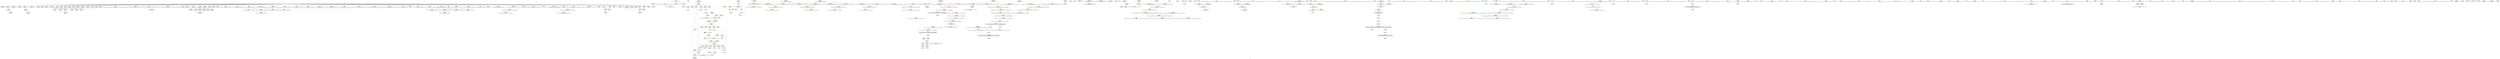 digraph "SVFG" {
	label="SVFG";

	Node0x55f062cb6930 [shape=record,color=grey,label="{NodeID: 0\nNullPtr}"];
	Node0x55f062cb6930 -> Node0x55f062f10e40[style=solid];
	Node0x55f062cb6930 -> Node0x55f062f10f40[style=solid];
	Node0x55f062cb6930 -> Node0x55f062f11010[style=solid];
	Node0x55f062cb6930 -> Node0x55f062f110e0[style=solid];
	Node0x55f062cb6930 -> Node0x55f062f111b0[style=solid];
	Node0x55f062cb6930 -> Node0x55f062f11280[style=solid];
	Node0x55f062cb6930 -> Node0x55f062f11350[style=solid];
	Node0x55f062cb6930 -> Node0x55f062f11420[style=solid];
	Node0x55f062cb6930 -> Node0x55f062f114f0[style=solid];
	Node0x55f062cb6930 -> Node0x55f062f115c0[style=solid];
	Node0x55f062cb6930 -> Node0x55f062f11690[style=solid];
	Node0x55f062cb6930 -> Node0x55f062f11760[style=solid];
	Node0x55f062cb6930 -> Node0x55f062f11830[style=solid];
	Node0x55f062cb6930 -> Node0x55f062f11900[style=solid];
	Node0x55f062cb6930 -> Node0x55f062f119d0[style=solid];
	Node0x55f062cb6930 -> Node0x55f062f11aa0[style=solid];
	Node0x55f062cb6930 -> Node0x55f062f11b70[style=solid];
	Node0x55f062cb6930 -> Node0x55f062f11c40[style=solid];
	Node0x55f062cb6930 -> Node0x55f062f11d10[style=solid];
	Node0x55f062cb6930 -> Node0x55f062f11de0[style=solid];
	Node0x55f062cb6930 -> Node0x55f062f11eb0[style=solid];
	Node0x55f062cb6930 -> Node0x55f062f11f80[style=solid];
	Node0x55f062cb6930 -> Node0x55f062f12050[style=solid];
	Node0x55f062cb6930 -> Node0x55f062f12120[style=solid];
	Node0x55f062cb6930 -> Node0x55f062f121f0[style=solid];
	Node0x55f062cb6930 -> Node0x55f062f122c0[style=solid];
	Node0x55f062cb6930 -> Node0x55f062f12390[style=solid];
	Node0x55f062cb6930 -> Node0x55f062f12460[style=solid];
	Node0x55f062cb6930 -> Node0x55f062f12530[style=solid];
	Node0x55f062cb6930 -> Node0x55f062f12600[style=solid];
	Node0x55f062cb6930 -> Node0x55f062f126d0[style=solid];
	Node0x55f062cb6930 -> Node0x55f062f127a0[style=solid];
	Node0x55f062cb6930 -> Node0x55f062f12870[style=solid];
	Node0x55f062cb6930 -> Node0x55f062f12940[style=solid];
	Node0x55f062cb6930 -> Node0x55f062f12a10[style=solid];
	Node0x55f062cb6930 -> Node0x55f062f12ae0[style=solid];
	Node0x55f062cb6930 -> Node0x55f062f12bb0[style=solid];
	Node0x55f062cb6930 -> Node0x55f062f12c80[style=solid];
	Node0x55f062cb6930 -> Node0x55f062f12d50[style=solid];
	Node0x55f062cb6930 -> Node0x55f062f12e20[style=solid];
	Node0x55f062cb6930 -> Node0x55f062f12ef0[style=solid];
	Node0x55f062cb6930 -> Node0x55f062f12fc0[style=solid];
	Node0x55f062cb6930 -> Node0x55f062f13090[style=solid];
	Node0x55f062cb6930 -> Node0x55f062f13160[style=solid];
	Node0x55f062cb6930 -> Node0x55f062f13230[style=solid];
	Node0x55f062cb6930 -> Node0x55f062f13300[style=solid];
	Node0x55f062cb6930 -> Node0x55f062f133d0[style=solid];
	Node0x55f062cb6930 -> Node0x55f062f134a0[style=solid];
	Node0x55f062cb6930 -> Node0x55f062f13570[style=solid];
	Node0x55f062cb6930 -> Node0x55f062f13640[style=solid];
	Node0x55f062cb6930 -> Node0x55f062f13710[style=solid];
	Node0x55f062cb6930 -> Node0x55f062f137e0[style=solid];
	Node0x55f062cb6930 -> Node0x55f062f138b0[style=solid];
	Node0x55f062cb6930 -> Node0x55f062f13980[style=solid];
	Node0x55f062cb6930 -> Node0x55f062f13a50[style=solid];
	Node0x55f062cb6930 -> Node0x55f062f13b20[style=solid];
	Node0x55f062cb6930 -> Node0x55f062f13bf0[style=solid];
	Node0x55f062cb6930 -> Node0x55f062f1b530[style=solid];
	Node0x55f062f204e0 [shape=record,color=black,label="{NodeID: 775\n297 = PHI()\n}"];
	Node0x55f062f2e880 [shape=record,color=grey,label="{NodeID: 609\n166 = cmp(165, 163, )\n}"];
	Node0x55f062f1a560 [shape=record,color=red,label="{NodeID: 277\n635\<--605\n\<--TC\nmain\n}"];
	Node0x55f062f1a560 -> Node0x55f062f2f000[style=solid];
	Node0x55f062f0b0b0 [shape=record,color=green,label="{NodeID: 111\n619\<--620\nref.tmp\<--ref.tmp_field_insensitive\nmain\n|{<s0>81}}"];
	Node0x55f062f0b0b0:s0 -> Node0x55f062f23930[style=solid,color=red];
	Node0x55f062f0f790 [shape=record,color=purple,label="{NodeID: 222\n433\<--432\n_M_current\<--this1\n_ZN9__gnu_cxx17__normal_iteratorIPcNSt7__cxx1112basic_stringIcSt11char_traitsIcESaIcEEEEppEv\n}"];
	Node0x55f062f0f790 -> Node0x55f062f19d40[style=solid];
	Node0x55f062f0f790 -> Node0x55f062f1d030[style=solid];
	Node0x55f062f0ba90 [shape=record,color=green,label="{NodeID: 56\n146\<--147\nnAns\<--nAns_field_insensitive\n_Z5solveB5cxx11iii\n}"];
	Node0x55f062f52d60 [shape=record,color=yellow,style=double,label="{NodeID: 665\n68V_1 = ENCHI(MR_68V_0)\npts\{1 \}\nFun[main]}"];
	Node0x55f062f52d60 -> Node0x55f062f0fa00[style=dashed];
	Node0x55f062f1d370 [shape=record,color=blue,label="{NodeID: 333\n450\<--499\nexn.slot\<--\n_Z4sortNSt7__cxx1112basic_stringIcSt11char_traitsIcESaIcEEE\n}"];
	Node0x55f062f1d370 -> Node0x55f062f19e10[style=dashed];
	Node0x55f062f12ae0 [shape=record,color=black,label="{NodeID: 167\n505\<--3\n\<--dummyVal\n_Z4sortNSt7__cxx1112basic_stringIcSt11char_traitsIcESaIcEEE\n}"];
	Node0x55f062f12ae0 -> Node0x55f062f1d510[style=solid];
	Node0x55f062cb69c0 [shape=record,color=green,label="{NodeID: 1\n7\<--1\n__dso_handle\<--dummyObj\nGlob }"];
	Node0x55f062f205b0 [shape=record,color=black,label="{NodeID: 776\n321 = PHI()\n}"];
	Node0x55f062f2ea00 [shape=record,color=grey,label="{NodeID: 610\n180 = cmp(179, 181, )\n}"];
	Node0x55f062f1a630 [shape=record,color=red,label="{NodeID: 278\n634\<--607\n\<--tp\nmain\n}"];
	Node0x55f062f1a630 -> Node0x55f062f2f000[style=solid];
	Node0x55f062f0b180 [shape=record,color=green,label="{NodeID: 112\n621\<--622\nagg.tmp\<--agg.tmp_field_insensitive\nmain\n|{<s0>81}}"];
	Node0x55f062f0b180:s0 -> Node0x55f062f7bbf0[style=solid,color=red];
	Node0x55f062f0f860 [shape=record,color=purple,label="{NodeID: 223\n435\<--434\nincdec.ptr\<--\n_ZN9__gnu_cxx17__normal_iteratorIPcNSt7__cxx1112basic_stringIcSt11char_traitsIcESaIcEEEEppEv\n}"];
	Node0x55f062f0f860 -> Node0x55f062f1d030[style=solid];
	Node0x55f062f0bb60 [shape=record,color=green,label="{NodeID: 57\n148\<--149\nref.tmp31\<--ref.tmp31_field_insensitive\n_Z5solveB5cxx11iii\n}"];
	Node0x55f062f1d440 [shape=record,color=blue,label="{NodeID: 334\n452\<--501\nehselector.slot\<--\n_Z4sortNSt7__cxx1112basic_stringIcSt11char_traitsIcESaIcEEE\n}"];
	Node0x55f062f1d440 -> Node0x55f062f19ee0[style=dashed];
	Node0x55f062f12bb0 [shape=record,color=black,label="{NodeID: 168\n507\<--3\n\<--dummyVal\n_Z4sortNSt7__cxx1112basic_stringIcSt11char_traitsIcESaIcEEE\n}"];
	Node0x55f062f12bb0 -> Node0x55f062f1d5e0[style=solid];
	Node0x55f062f06fc0 [shape=record,color=green,label="{NodeID: 2\n11\<--1\n.str\<--dummyObj\nGlob }"];
	Node0x55f062f20680 [shape=record,color=black,label="{NodeID: 777\n324 = PHI()\n}"];
	Node0x55f062f2eb80 [shape=record,color=grey,label="{NodeID: 611\n413 = cmp(409, 412, )\n}"];
	Node0x55f062f2eb80 -> Node0x55f062f0e1e0[style=solid];
	Node0x55f062f1a700 [shape=record,color=red,label="{NodeID: 279\n669\<--607\n\<--tp\nmain\n}"];
	Node0x55f062f0b250 [shape=record,color=green,label="{NodeID: 113\n623\<--624\nexn.slot\<--exn.slot_field_insensitive\nmain\n}"];
	Node0x55f062f0b250 -> Node0x55f062f1ab10[style=solid];
	Node0x55f062f0b250 -> Node0x55f062f1e140[style=solid];
	Node0x55f062f0b250 -> Node0x55f062f1e2e0[style=solid];
	Node0x55f062f0f930 [shape=record,color=purple,label="{NodeID: 224\n778\<--777\n_M_current\<--this1\n_ZNK9__gnu_cxx17__normal_iteratorIPcNSt7__cxx1112basic_stringIcSt11char_traitsIcESaIcEEEE4baseEv\n}"];
	Node0x55f062f0f930 -> Node0x55f062f0e6c0[style=solid];
	Node0x55f062f0bc30 [shape=record,color=green,label="{NodeID: 58\n150\<--151\n__range1\<--__range1_field_insensitive\n_Z5solveB5cxx11iii\n}"];
	Node0x55f062f0bc30 -> Node0x55f062f18f70[style=solid];
	Node0x55f062f0bc30 -> Node0x55f062f19040[style=solid];
	Node0x55f062f0bc30 -> Node0x55f062f1c400[style=solid];
	Node0x55f062f52f50 [shape=record,color=yellow,style=double,label="{NodeID: 667\n72V_1 = ENCHI(MR_72V_0)\npts\{606 \}\nFun[main]}"];
	Node0x55f062f52f50 -> Node0x55f062f1a560[style=dashed];
	Node0x55f062f1d510 [shape=record,color=blue,label="{NodeID: 335\n450\<--505\nexn.slot\<--\n_Z4sortNSt7__cxx1112basic_stringIcSt11char_traitsIcESaIcEEE\n}"];
	Node0x55f062f1d510 -> Node0x55f062f19e10[style=dashed];
	Node0x55f062f12c80 [shape=record,color=black,label="{NodeID: 169\n511\<--3\n\<--dummyVal\n_Z4sortNSt7__cxx1112basic_stringIcSt11char_traitsIcESaIcEEE\n}"];
	Node0x55f062f07050 [shape=record,color=green,label="{NodeID: 3\n13\<--1\n.str.2\<--dummyObj\nGlob }"];
	Node0x55f062f20750 [shape=record,color=black,label="{NodeID: 778\n328 = PHI(427, )\n}"];
	Node0x55f062f2ed00 [shape=record,color=grey,label="{NodeID: 612\n199 = cmp(198, 163, )\n}"];
	Node0x55f062f1a7d0 [shape=record,color=red,label="{NodeID: 280\n681\<--607\n\<--tp\nmain\n}"];
	Node0x55f062f1a7d0 -> Node0x55f062f2d080[style=solid];
	Node0x55f062f0b320 [shape=record,color=green,label="{NodeID: 114\n625\<--626\nehselector.slot\<--ehselector.slot_field_insensitive\nmain\n}"];
	Node0x55f062f0b320 -> Node0x55f062f1abe0[style=solid];
	Node0x55f062f0b320 -> Node0x55f062f1e210[style=solid];
	Node0x55f062f0b320 -> Node0x55f062f1e3b0[style=solid];
	Node0x55f062f0fa00 [shape=record,color=red,label="{NodeID: 225\n684\<--35\n\<--stdout\nmain\n}"];
	Node0x55f062f0bd00 [shape=record,color=green,label="{NodeID: 59\n152\<--153\n__begin1\<--__begin1_field_insensitive\n_Z5solveB5cxx11iii\n|{|<s1>29|<s2>30|<s3>36}}"];
	Node0x55f062f0bd00 -> Node0x55f062f0f520[style=solid];
	Node0x55f062f0bd00:s1 -> Node0x55f062f23710[style=solid,color=red];
	Node0x55f062f0bd00:s2 -> Node0x55f062f23600[style=solid,color=red];
	Node0x55f062f0bd00:s3 -> Node0x55f062f225f0[style=solid,color=red];
	Node0x55f062f1d5e0 [shape=record,color=blue,label="{NodeID: 336\n452\<--507\nehselector.slot\<--\n_Z4sortNSt7__cxx1112basic_stringIcSt11char_traitsIcESaIcEEE\n}"];
	Node0x55f062f1d5e0 -> Node0x55f062f19ee0[style=dashed];
	Node0x55f062f12d50 [shape=record,color=black,label="{NodeID: 170\n512\<--3\n\<--dummyVal\n_Z4sortNSt7__cxx1112basic_stringIcSt11char_traitsIcESaIcEEE\n}"];
	Node0x55f062f12d50 -> Node0x55f062f1d6b0[style=solid];
	Node0x55f062f070e0 [shape=record,color=green,label="{NodeID: 4\n15\<--1\n.str.3\<--dummyObj\nGlob }"];
	Node0x55f062f20890 [shape=record,color=black,label="{NodeID: 779\n365 = PHI()\n}"];
	Node0x55f062f20890 -> Node0x55f062f2f180[style=solid];
	Node0x55f062f2ee80 [shape=record,color=grey,label="{NodeID: 613\n184 = cmp(183, 163, )\n}"];
	Node0x55f062f1a8a0 [shape=record,color=red,label="{NodeID: 281\n640\<--611\n\<--R\nmain\n|{<s0>78}}"];
	Node0x55f062f1a8a0:s0 -> Node0x55f062f22b80[style=solid,color=red];
	Node0x55f062f0fe90 [shape=record,color=green,label="{NodeID: 115\n630\<--631\nscanf\<--scanf_field_insensitive\n}"];
	Node0x55f062f0fad0 [shape=record,color=red,label="{NodeID: 226\n93\<--68\nexn\<--exn.slot\n__cxx_global_var_init.1\n}"];
	Node0x55f062f0bdd0 [shape=record,color=green,label="{NodeID: 60\n154\<--155\n__end1\<--__end1_field_insensitive\n_Z5solveB5cxx11iii\n|{|<s1>29}}"];
	Node0x55f062f0bdd0 -> Node0x55f062f0f5f0[style=solid];
	Node0x55f062f0bdd0:s1 -> Node0x55f062f23820[style=solid,color=red];
	Node0x55f062f53110 [shape=record,color=yellow,style=double,label="{NodeID: 669\n76V_1 = ENCHI(MR_76V_0)\npts\{612 \}\nFun[main]}"];
	Node0x55f062f53110 -> Node0x55f062f1a8a0[style=dashed];
	Node0x55f062f1d6b0 [shape=record,color=blue,label="{NodeID: 337\n450\<--512\nexn.slot\<--\n_Z4sortNSt7__cxx1112basic_stringIcSt11char_traitsIcESaIcEEE\n}"];
	Node0x55f062f1d6b0 -> Node0x55f062f19e10[style=dashed];
	Node0x55f062f12e20 [shape=record,color=black,label="{NodeID: 171\n514\<--3\n\<--dummyVal\n_Z4sortNSt7__cxx1112basic_stringIcSt11char_traitsIcESaIcEEE\n}"];
	Node0x55f062f12e20 -> Node0x55f062f1d780[style=solid];
	Node0x55f062f07170 [shape=record,color=green,label="{NodeID: 5\n17\<--1\n.str.4\<--dummyObj\nGlob }"];
	Node0x55f062f20990 [shape=record,color=black,label="{NodeID: 780\n369 = PHI()\n|{<s0>46}}"];
	Node0x55f062f20990:s0 -> Node0x55f062f7c0f0[style=solid,color=red];
	Node0x55f062f2f000 [shape=record,color=grey,label="{NodeID: 614\n636 = cmp(634, 635, )\n}"];
	Node0x55f062f1a970 [shape=record,color=red,label="{NodeID: 282\n641\<--613\n\<--S\nmain\n|{<s0>78}}"];
	Node0x55f062f1a970:s0 -> Node0x55f062f22cd0[style=solid,color=red];
	Node0x55f062f0ff90 [shape=record,color=green,label="{NodeID: 116\n645\<--646\n_ZStneIcSt11char_traitsIcESaIcEEbRKNSt7__cxx1112basic_stringIT_T0_T1_EESA_\<--_ZStneIcSt11char_traitsIcESaIcEEbRKNSt7__cxx1112basic_stringIT_T0_T1_EESA__field_insensitive\n}"];
	Node0x55f062f0fba0 [shape=record,color=red,label="{NodeID: 227\n94\<--70\nsel\<--ehselector.slot\n__cxx_global_var_init.1\n}"];
	Node0x55f062f0bea0 [shape=record,color=green,label="{NodeID: 61\n156\<--157\nc\<--c_field_insensitive\n_Z5solveB5cxx11iii\n}"];
	Node0x55f062f0bea0 -> Node0x55f062f19110[style=solid];
	Node0x55f062f0bea0 -> Node0x55f062f191e0[style=solid];
	Node0x55f062f0bea0 -> Node0x55f062f1c670[style=solid];
	Node0x55f062f531f0 [shape=record,color=yellow,style=double,label="{NodeID: 670\n78V_1 = ENCHI(MR_78V_0)\npts\{614 \}\nFun[main]}"];
	Node0x55f062f531f0 -> Node0x55f062f1a970[style=dashed];
	Node0x55f062f1d780 [shape=record,color=blue,label="{NodeID: 338\n452\<--514\nehselector.slot\<--\n_Z4sortNSt7__cxx1112basic_stringIcSt11char_traitsIcESaIcEEE\n}"];
	Node0x55f062f1d780 -> Node0x55f062f19ee0[style=dashed];
	Node0x55f062f12ef0 [shape=record,color=black,label="{NodeID: 172\n529\<--3\nlpad.val\<--dummyVal\n_Z4sortNSt7__cxx1112basic_stringIcSt11char_traitsIcESaIcEEE\n}"];
	Node0x55f062f07230 [shape=record,color=green,label="{NodeID: 6\n19\<--1\n.str.5\<--dummyObj\nGlob }"];
	Node0x55f062f20a90 [shape=record,color=black,label="{NodeID: 781\n373 = PHI()\n|{<s0>46}}"];
	Node0x55f062f20a90:s0 -> Node0x55f062f7c200[style=solid,color=red];
	Node0x55f062f2f180 [shape=record,color=grey,label="{NodeID: 615\n366 = cmp(361, 365, )\n}"];
	Node0x55f062f1aa40 [shape=record,color=red,label="{NodeID: 283\n642\<--615\n\<--P\nmain\n|{<s0>78}}"];
	Node0x55f062f1aa40:s0 -> Node0x55f062f22e20[style=solid,color=red];
	Node0x55f062f10090 [shape=record,color=green,label="{NodeID: 117\n651\<--652\n_ZNSt7__cxx1112basic_stringIcSt11char_traitsIcESaIcEEaSEOS4_\<--_ZNSt7__cxx1112basic_stringIcSt11char_traitsIcESaIcEEaSEOS4__field_insensitive\n}"];
	Node0x55f062f0fc70 [shape=record,color=red,label="{NodeID: 228\n161\<--120\n\<--R.addr\n_Z5solveB5cxx11iii\n}"];
	Node0x55f062f0fc70 -> Node0x55f062f2e700[style=solid];
	Node0x55f062f0bf70 [shape=record,color=green,label="{NodeID: 62\n172\<--173\n_ZNSt7__cxx1112basic_stringIcSt11char_traitsIcESaIcEEC1ERKS4_\<--_ZNSt7__cxx1112basic_stringIcSt11char_traitsIcESaIcEEC1ERKS4__field_insensitive\n}"];
	Node0x55f062f532d0 [shape=record,color=yellow,style=double,label="{NodeID: 671\n80V_1 = ENCHI(MR_80V_0)\npts\{616 \}\nFun[main]}"];
	Node0x55f062f532d0 -> Node0x55f062f1aa40[style=dashed];
	Node0x55f062f1d850 [shape=record,color=blue,label="{NodeID: 339\n458\<--181\ncleanup.dest.slot\<--\n_Z4sortNSt7__cxx1112basic_stringIcSt11char_traitsIcESaIcEEE\n}"];
	Node0x55f062f1d850 -> Node0x55f062f4b860[style=dashed];
	Node0x55f062f12fc0 [shape=record,color=black,label="{NodeID: 173\n530\<--3\nlpad.val18\<--dummyVal\n_Z4sortNSt7__cxx1112basic_stringIcSt11char_traitsIcESaIcEEE\n}"];
	Node0x55f062f072f0 [shape=record,color=green,label="{NodeID: 7\n21\<--1\n.str.6\<--dummyObj\nGlob }"];
	Node0x55f062f20b90 [shape=record,color=black,label="{NodeID: 782\n375 = PHI()\n|{<s0>46}}"];
	Node0x55f062f20b90:s0 -> Node0x55f062f7c310[style=solid,color=red];
	Node0x55f062f2f300 [shape=record,color=grey,label="{NodeID: 616\n740 = cmp(739, 470, )\n}"];
	Node0x55f062f1ab10 [shape=record,color=red,label="{NodeID: 284\n692\<--623\nexn\<--exn.slot\nmain\n}"];
	Node0x55f062f10190 [shape=record,color=green,label="{NodeID: 118\n672\<--673\nprintf\<--printf_field_insensitive\n}"];
	Node0x55f062f0fd40 [shape=record,color=red,label="{NodeID: 229\n175\<--120\n\<--R.addr\n_Z5solveB5cxx11iii\n}"];
	Node0x55f062f0fd40 -> Node0x55f062f2cf00[style=solid];
	Node0x55f062f0c070 [shape=record,color=green,label="{NodeID: 63\n252\<--253\n_ZSteqIcEN9__gnu_cxx11__enable_ifIXsr9__is_charIT_EE7__valueEbE6__typeERKNSt7__cxx1112basic_stringIS2_St11char_traitsIS2_ESaIS2_EEESC_\<--_ZSteqIcEN9__gnu_cxx11__enable_ifIXsr9__is_charIT_EE7__valueEbE6__typeERKNSt7__cxx1112basic_stringIS2_St11char_traitsIS2_ESaIS2_EEESC__field_insensitive\n}"];
	Node0x55f062f533b0 [shape=record,color=yellow,style=double,label="{NodeID: 672\n82V_1 = ENCHI(MR_82V_0)\npts\{624 \}\nFun[main]}"];
	Node0x55f062f533b0 -> Node0x55f062f1e140[style=dashed];
	Node0x55f062f533b0 -> Node0x55f062f1e2e0[style=dashed];
	Node0x55f062f1d920 [shape=record,color=blue,label="{NodeID: 340\n542\<--540\n__lhs.addr\<--__lhs\n_ZStltIcSt11char_traitsIcESaIcEEbRKNSt7__cxx1112basic_stringIT_T0_T1_EESA_\n}"];
	Node0x55f062f1d920 -> Node0x55f062f19fb0[style=dashed];
	Node0x55f062f13090 [shape=record,color=black,label="{NodeID: 174\n555\<--3\n\<--dummyVal\n_ZStltIcSt11char_traitsIcESaIcEEbRKNSt7__cxx1112basic_stringIT_T0_T1_EESA_\n}"];
	Node0x55f062f073b0 [shape=record,color=green,label="{NodeID: 8\n23\<--1\n.str.7\<--dummyObj\nGlob }"];
	Node0x55f062f20c90 [shape=record,color=black,label="{NodeID: 783\n406 = PHI(772, )\n}"];
	Node0x55f062f20c90 -> Node0x55f062f19930[style=solid];
	Node0x55f062f15fc0 [shape=record,color=grey,label="{NodeID: 617\n379 = cmp(376, 163, )\n}"];
	Node0x55f062f15fc0 -> Node0x55f062f2e100[style=solid];
	Node0x55f062f1abe0 [shape=record,color=red,label="{NodeID: 285\n693\<--625\nsel\<--ehselector.slot\nmain\n}"];
	Node0x55f062f10290 [shape=record,color=green,label="{NodeID: 119\n675\<--676\n_ZNKSt7__cxx1112basic_stringIcSt11char_traitsIcESaIcEE5c_strEv\<--_ZNKSt7__cxx1112basic_stringIcSt11char_traitsIcESaIcEE5c_strEv_field_insensitive\n}"];
	Node0x55f062f17fb0 [shape=record,color=red,label="{NodeID: 230\n183\<--120\n\<--R.addr\n_Z5solveB5cxx11iii\n}"];
	Node0x55f062f17fb0 -> Node0x55f062f2ee80[style=solid];
	Node0x55f062f0c170 [shape=record,color=green,label="{NodeID: 64\n271\<--272\n_ZNSt7__cxx1112basic_stringIcSt11char_traitsIcESaIcEE5beginEv\<--_ZNSt7__cxx1112basic_stringIcSt11char_traitsIcESaIcEE5beginEv_field_insensitive\n}"];
	Node0x55f062f53490 [shape=record,color=yellow,style=double,label="{NodeID: 673\n84V_1 = ENCHI(MR_84V_0)\npts\{626 \}\nFun[main]}"];
	Node0x55f062f53490 -> Node0x55f062f1e210[style=dashed];
	Node0x55f062f53490 -> Node0x55f062f1e3b0[style=dashed];
	Node0x55f062f1d9f0 [shape=record,color=blue,label="{NodeID: 341\n544\<--541\n__rhs.addr\<--__rhs\n_ZStltIcSt11char_traitsIcESaIcEEbRKNSt7__cxx1112basic_stringIT_T0_T1_EESA_\n}"];
	Node0x55f062f1d9f0 -> Node0x55f062f1a080[style=dashed];
	Node0x55f062f13160 [shape=record,color=black,label="{NodeID: 175\n556\<--3\n\<--dummyVal\n_ZStltIcSt11char_traitsIcESaIcEEbRKNSt7__cxx1112basic_stringIT_T0_T1_EESA_\n|{<s0>71}}"];
	Node0x55f062f13160:s0 -> Node0x55f062f23360[style=solid,color=red];
	Node0x55f062f07470 [shape=record,color=green,label="{NodeID: 9\n25\<--1\n.str.8\<--dummyObj\nGlob }"];
	Node0x55f062f20e60 [shape=record,color=black,label="{NodeID: 784\n411 = PHI(772, )\n}"];
	Node0x55f062f20e60 -> Node0x55f062f19a00[style=solid];
	Node0x55f062f16140 [shape=record,color=grey,label="{NodeID: 618\n293 = cmp(292, 294, )\n}"];
	Node0x55f062f1acb0 [shape=record,color=red,label="{NodeID: 286\n709\<--703\n\<--__lhs.addr\n_ZStneIcSt11char_traitsIcESaIcEEbRKNSt7__cxx1112basic_stringIT_T0_T1_EESA_\n|{<s0>92}}"];
	Node0x55f062f1acb0:s0 -> Node0x55f062f22200[style=solid,color=red];
	Node0x55f062f10390 [shape=record,color=green,label="{NodeID: 120\n686\<--687\nfflush\<--fflush_field_insensitive\n}"];
	Node0x55f062f18040 [shape=record,color=red,label="{NodeID: 231\n226\<--120\n\<--R.addr\n_Z5solveB5cxx11iii\n}"];
	Node0x55f062f18040 -> Node0x55f062f2d680[style=solid];
	Node0x55f062f0c270 [shape=record,color=green,label="{NodeID: 65\n277\<--278\n_ZNSt7__cxx1112basic_stringIcSt11char_traitsIcESaIcEE3endEv\<--_ZNSt7__cxx1112basic_stringIcSt11char_traitsIcESaIcEE3endEv_field_insensitive\n}"];
	Node0x55f062f1dac0 [shape=record,color=blue,label="{NodeID: 342\n563\<--561\n__lhs.addr\<--__lhs\n_ZStplIcSt11char_traitsIcESaIcEENSt7__cxx1112basic_stringIT_T0_T1_EERKS8_SA_\n}"];
	Node0x55f062f1dac0 -> Node0x55f062f1a150[style=dashed];
	Node0x55f062f13230 [shape=record,color=black,label="{NodeID: 176\n585\<--3\n\<--dummyVal\n_ZStplIcSt11char_traitsIcESaIcEENSt7__cxx1112basic_stringIT_T0_T1_EERKS8_SA_\n}"];
	Node0x55f062f07530 [shape=record,color=green,label="{NodeID: 10\n27\<--1\n.str.9\<--dummyObj\nGlob }"];
	Node0x55f062f20fa0 [shape=record,color=black,label="{NodeID: 785\n460 = PHI()\n}"];
	Node0x55f062f20fa0 -> Node0x55f062f162c0[style=solid];
	Node0x55f062f162c0 [shape=record,color=grey,label="{NodeID: 619\n461 = cmp(460, 462, )\n}"];
	Node0x55f062f1ad80 [shape=record,color=red,label="{NodeID: 287\n710\<--705\n\<--__rhs.addr\n_ZStneIcSt11char_traitsIcESaIcEEbRKNSt7__cxx1112basic_stringIT_T0_T1_EESA_\n|{<s0>92}}"];
	Node0x55f062f1ad80:s0 -> Node0x55f062f22470[style=solid,color=red];
	Node0x55f062f10490 [shape=record,color=green,label="{NodeID: 121\n703\<--704\n__lhs.addr\<--__lhs.addr_field_insensitive\n_ZStneIcSt11char_traitsIcESaIcEEbRKNSt7__cxx1112basic_stringIT_T0_T1_EESA_\n}"];
	Node0x55f062f10490 -> Node0x55f062f1acb0[style=solid];
	Node0x55f062f10490 -> Node0x55f062f1e550[style=solid];
	Node0x55f062f180d0 [shape=record,color=red,label="{NodeID: 232\n233\<--120\n\<--R.addr\n_Z5solveB5cxx11iii\n}"];
	Node0x55f062f180d0 -> Node0x55f062f2d200[style=solid];
	Node0x55f062f0c370 [shape=record,color=green,label="{NodeID: 66\n283\<--284\n_ZN9__gnu_cxxneIPcNSt7__cxx1112basic_stringIcSt11char_traitsIcESaIcEEEEEbRKNS_17__normal_iteratorIT_T0_EESD_\<--_ZN9__gnu_cxxneIPcNSt7__cxx1112basic_stringIcSt11char_traitsIcESaIcEEEEEbRKNS_17__normal_iteratorIT_T0_EESD__field_insensitive\n}"];
	Node0x55f062f1db90 [shape=record,color=blue,label="{NodeID: 343\n565\<--562\n__rhs.addr\<--__rhs\n_ZStplIcSt11char_traitsIcESaIcEENSt7__cxx1112basic_stringIT_T0_T1_EERKS8_SA_\n}"];
	Node0x55f062f1db90 -> Node0x55f062f1a220[style=dashed];
	Node0x55f062f13300 [shape=record,color=black,label="{NodeID: 177\n586\<--3\n\<--dummyVal\n_ZStplIcSt11char_traitsIcESaIcEENSt7__cxx1112basic_stringIT_T0_T1_EERKS8_SA_\n}"];
	Node0x55f062f13300 -> Node0x55f062f1de00[style=solid];
	Node0x55f062eee1c0 [shape=record,color=green,label="{NodeID: 11\n29\<--1\n.str.10\<--dummyObj\nGlob }"];
	Node0x55f062f21070 [shape=record,color=black,label="{NodeID: 786\n466 = PHI()\n}"];
	Node0x55f062f21070 -> Node0x55f062f2dc80[style=solid];
	Node0x55f062f16440 [shape=record,color=grey,label="{NodeID: 620\n317 = cmp(316, 318, )\n}"];
	Node0x55f062f1ae50 [shape=record,color=red,label="{NodeID: 288\n752\<--728\n\<--retval\n_ZNSt11char_traitsIcE7compareEPKcS2_m\n}"];
	Node0x55f062f1ae50 -> Node0x55f062f0e5f0[style=solid];
	Node0x55f062f10560 [shape=record,color=green,label="{NodeID: 122\n705\<--706\n__rhs.addr\<--__rhs.addr_field_insensitive\n_ZStneIcSt11char_traitsIcESaIcEEbRKNSt7__cxx1112basic_stringIT_T0_T1_EESA_\n}"];
	Node0x55f062f10560 -> Node0x55f062f1ad80[style=solid];
	Node0x55f062f10560 -> Node0x55f062f1e620[style=solid];
	Node0x55f062f181a0 [shape=record,color=red,label="{NodeID: 233\n243\<--120\n\<--R.addr\n_Z5solveB5cxx11iii\n}"];
	Node0x55f062f181a0 -> Node0x55f062f2d800[style=solid];
	Node0x55f062f0c470 [shape=record,color=green,label="{NodeID: 67\n287\<--288\n_ZNK9__gnu_cxx17__normal_iteratorIPcNSt7__cxx1112basic_stringIcSt11char_traitsIcESaIcEEEEdeEv\<--_ZNK9__gnu_cxx17__normal_iteratorIPcNSt7__cxx1112basic_stringIcSt11char_traitsIcESaIcEEEEdeEv_field_insensitive\n}"];
	Node0x55f062f1dc60 [shape=record,color=blue,label="{NodeID: 344\n567\<--384\nnrvo\<--\n_ZStplIcSt11char_traitsIcESaIcEENSt7__cxx1112basic_stringIT_T0_T1_EERKS8_SA_\n}"];
	Node0x55f062f1dc60 -> Node0x55f062f1dd30[style=dashed];
	Node0x55f062f133d0 [shape=record,color=black,label="{NodeID: 178\n588\<--3\n\<--dummyVal\n_ZStplIcSt11char_traitsIcESaIcEENSt7__cxx1112basic_stringIT_T0_T1_EERKS8_SA_\n}"];
	Node0x55f062f133d0 -> Node0x55f062f1ded0[style=solid];
	Node0x55f062eee250 [shape=record,color=green,label="{NodeID: 12\n31\<--1\n.str.11\<--dummyObj\nGlob }"];
	Node0x55f062f21140 [shape=record,color=black,label="{NodeID: 787\n475 = PHI()\n}"];
	Node0x55f062f21140 -> Node0x55f062f2de00[style=solid];
	Node0x55f062f1af20 [shape=record,color=red,label="{NodeID: 289\n744\<--730\n\<--__s1.addr\n_ZNSt11char_traitsIcE7compareEPKcS2_m\n}"];
	Node0x55f062f10630 [shape=record,color=green,label="{NodeID: 123\n728\<--729\nretval\<--retval_field_insensitive\n_ZNSt11char_traitsIcE7compareEPKcS2_m\n}"];
	Node0x55f062f10630 -> Node0x55f062f1ae50[style=solid];
	Node0x55f062f10630 -> Node0x55f062f1e960[style=solid];
	Node0x55f062f10630 -> Node0x55f062f1ea30[style=solid];
	Node0x55f062f18270 [shape=record,color=red,label="{NodeID: 234\n165\<--122\n\<--S.addr\n_Z5solveB5cxx11iii\n}"];
	Node0x55f062f18270 -> Node0x55f062f2e880[style=solid];
	Node0x55f062f0c570 [shape=record,color=green,label="{NodeID: 68\n298\<--299\n_ZNSt7__cxx1112basic_stringIcSt11char_traitsIcESaIcEEpLEPKc\<--_ZNSt7__cxx1112basic_stringIcSt11char_traitsIcESaIcEEpLEPKc_field_insensitive\n}"];
	Node0x55f062f53840 [shape=record,color=yellow,style=double,label="{NodeID: 677\n12V_1 = ENCHI(MR_12V_0)\npts\{129 \}\nFun[_Z5solveB5cxx11iii]}"];
	Node0x55f062f53840 -> Node0x55f062f1ba40[style=dashed];
	Node0x55f062f53840 -> Node0x55f062f1bbe0[style=dashed];
	Node0x55f062f53840 -> Node0x55f062f1bd80[style=dashed];
	Node0x55f062f53840 -> Node0x55f062f1c260[style=dashed];
	Node0x55f062f53840 -> Node0x55f062f1c740[style=dashed];
	Node0x55f062f53840 -> Node0x55f062f1c8e0[style=dashed];
	Node0x55f062f1dd30 [shape=record,color=blue,label="{NodeID: 345\n567\<--381\nnrvo\<--\n_ZStplIcSt11char_traitsIcESaIcEENSt7__cxx1112basic_stringIT_T0_T1_EERKS8_SA_\n}"];
	Node0x55f062f1dd30 -> Node0x55f062f1a2f0[style=dashed];
	Node0x55f062f134a0 [shape=record,color=black,label="{NodeID: 179\n597\<--3\nlpad.val\<--dummyVal\n_ZStplIcSt11char_traitsIcESaIcEENSt7__cxx1112basic_stringIT_T0_T1_EERKS8_SA_\n}"];
	Node0x55f062eee310 [shape=record,color=green,label="{NodeID: 13\n33\<--1\n.str.12\<--dummyObj\nGlob }"];
	Node0x55f062f21210 [shape=record,color=black,label="{NodeID: 788\n477 = PHI()\n}"];
	Node0x55f062f21210 -> Node0x55f062f2df80[style=solid];
	Node0x55f062f1aff0 [shape=record,color=red,label="{NodeID: 290\n745\<--732\n\<--__s2.addr\n_ZNSt11char_traitsIcE7compareEPKcS2_m\n}"];
	Node0x55f062f10700 [shape=record,color=green,label="{NodeID: 124\n730\<--731\n__s1.addr\<--__s1.addr_field_insensitive\n_ZNSt11char_traitsIcE7compareEPKcS2_m\n}"];
	Node0x55f062f10700 -> Node0x55f062f1af20[style=solid];
	Node0x55f062f10700 -> Node0x55f062f1e6f0[style=solid];
	Node0x55f062f18340 [shape=record,color=red,label="{NodeID: 235\n176\<--122\n\<--S.addr\n_Z5solveB5cxx11iii\n}"];
	Node0x55f062f18340 -> Node0x55f062f2cf00[style=solid];
	Node0x55f062f0c670 [shape=record,color=green,label="{NodeID: 69\n329\<--330\n_ZN9__gnu_cxx17__normal_iteratorIPcNSt7__cxx1112basic_stringIcSt11char_traitsIcESaIcEEEEppEv\<--_ZN9__gnu_cxx17__normal_iteratorIPcNSt7__cxx1112basic_stringIcSt11char_traitsIcESaIcEEEEppEv_field_insensitive\n}"];
	Node0x55f062f53920 [shape=record,color=yellow,style=double,label="{NodeID: 678\n14V_1 = ENCHI(MR_14V_0)\npts\{131 \}\nFun[_Z5solveB5cxx11iii]}"];
	Node0x55f062f53920 -> Node0x55f062f1bb10[style=dashed];
	Node0x55f062f53920 -> Node0x55f062f1bcb0[style=dashed];
	Node0x55f062f53920 -> Node0x55f062f1be50[style=dashed];
	Node0x55f062f53920 -> Node0x55f062f1c330[style=dashed];
	Node0x55f062f53920 -> Node0x55f062f1c810[style=dashed];
	Node0x55f062f53920 -> Node0x55f062f1c9b0[style=dashed];
	Node0x55f062f1de00 [shape=record,color=blue,label="{NodeID: 346\n569\<--586\nexn.slot\<--\n_ZStplIcSt11char_traitsIcESaIcEENSt7__cxx1112basic_stringIT_T0_T1_EERKS8_SA_\n}"];
	Node0x55f062f1de00 -> Node0x55f062f1a3c0[style=dashed];
	Node0x55f062f13570 [shape=record,color=black,label="{NodeID: 180\n598\<--3\nlpad.val1\<--dummyVal\n_ZStplIcSt11char_traitsIcESaIcEENSt7__cxx1112basic_stringIT_T0_T1_EERKS8_SA_\n}"];
	Node0x55f062f08650 [shape=record,color=green,label="{NodeID: 14\n35\<--1\nstdout\<--dummyObj\nGlob }"];
	Node0x55f062f21310 [shape=record,color=black,label="{NodeID: 789\n482 = PHI(539, )\n}"];
	Node0x55f062f1b0c0 [shape=record,color=red,label="{NodeID: 291\n739\<--734\n\<--__n.addr\n_ZNSt11char_traitsIcE7compareEPKcS2_m\n}"];
	Node0x55f062f1b0c0 -> Node0x55f062f2f300[style=solid];
	Node0x55f062f107d0 [shape=record,color=green,label="{NodeID: 125\n732\<--733\n__s2.addr\<--__s2.addr_field_insensitive\n_ZNSt11char_traitsIcE7compareEPKcS2_m\n}"];
	Node0x55f062f107d0 -> Node0x55f062f1aff0[style=solid];
	Node0x55f062f107d0 -> Node0x55f062f1e7c0[style=solid];
	Node0x55f062f18410 [shape=record,color=red,label="{NodeID: 236\n198\<--122\n\<--S.addr\n_Z5solveB5cxx11iii\n}"];
	Node0x55f062f18410 -> Node0x55f062f2ed00[style=solid];
	Node0x55f062f0c770 [shape=record,color=green,label="{NodeID: 70\n333\<--334\n_ZNSt7__cxx1112basic_stringIcSt11char_traitsIcESaIcEEC1EOS4_\<--_ZNSt7__cxx1112basic_stringIcSt11char_traitsIcESaIcEEC1EOS4__field_insensitive\n}"];
	Node0x55f062f1ded0 [shape=record,color=blue,label="{NodeID: 347\n571\<--588\nehselector.slot\<--\n_ZStplIcSt11char_traitsIcESaIcEENSt7__cxx1112basic_stringIT_T0_T1_EERKS8_SA_\n}"];
	Node0x55f062f1ded0 -> Node0x55f062f1a490[style=dashed];
	Node0x55f062f13640 [shape=record,color=black,label="{NodeID: 181\n656\<--3\n\<--dummyVal\nmain\n}"];
	Node0x55f062f086e0 [shape=record,color=green,label="{NodeID: 15\n37\<--1\n\<--dummyObj\nCan only get source location for instruction, argument, global var or function.}"];
	Node0x55f062f21450 [shape=record,color=black,label="{NodeID: 790\n550 = PHI()\n}"];
	Node0x55f062f21450 -> Node0x55f062f2e580[style=solid];
	Node0x55f062f1b190 [shape=record,color=red,label="{NodeID: 292\n746\<--734\n\<--__n.addr\n_ZNSt11char_traitsIcE7compareEPKcS2_m\n}"];
	Node0x55f062f108a0 [shape=record,color=green,label="{NodeID: 126\n734\<--735\n__n.addr\<--__n.addr_field_insensitive\n_ZNSt11char_traitsIcE7compareEPKcS2_m\n}"];
	Node0x55f062f108a0 -> Node0x55f062f1b0c0[style=solid];
	Node0x55f062f108a0 -> Node0x55f062f1b190[style=solid];
	Node0x55f062f108a0 -> Node0x55f062f1e890[style=solid];
	Node0x55f062f184e0 [shape=record,color=red,label="{NodeID: 237\n228\<--122\n\<--S.addr\n_Z5solveB5cxx11iii\n}"];
	Node0x55f062f184e0 -> Node0x55f062f2d380[style=solid];
	Node0x55f062f0c870 [shape=record,color=green,label="{NodeID: 71\n354\<--355\n__lhs.addr\<--__lhs.addr_field_insensitive\n_ZSteqIcEN9__gnu_cxx11__enable_ifIXsr9__is_charIT_EE7__valueEbE6__typeERKNSt7__cxx1112basic_stringIS2_St11char_traitsIS2_ESaIS2_EEESC_\n}"];
	Node0x55f062f0c870 -> Node0x55f062f19380[style=solid];
	Node0x55f062f0c870 -> Node0x55f062f19450[style=solid];
	Node0x55f062f0c870 -> Node0x55f062f19520[style=solid];
	Node0x55f062f0c870 -> Node0x55f062f1cb50[style=solid];
	Node0x55f062f1dfa0 [shape=record,color=blue,label="{NodeID: 348\n603\<--163\nretval\<--\nmain\n}"];
	Node0x55f062f13710 [shape=record,color=black,label="{NodeID: 182\n657\<--3\n\<--dummyVal\nmain\n}"];
	Node0x55f062f13710 -> Node0x55f062f1e140[style=solid];
	Node0x55f062f08770 [shape=record,color=green,label="{NodeID: 16\n163\<--1\n\<--dummyObj\nCan only get source location for instruction, argument, global var or function.}"];
	Node0x55f062f21550 [shape=record,color=black,label="{NodeID: 791\n579 = PHI()\n}"];
	Node0x55f062f1b260 [shape=record,color=red,label="{NodeID: 293\n777\<--774\nthis1\<--this.addr\n_ZNK9__gnu_cxx17__normal_iteratorIPcNSt7__cxx1112basic_stringIcSt11char_traitsIcESaIcEEEE4baseEv\n}"];
	Node0x55f062f1b260 -> Node0x55f062f0f930[style=solid];
	Node0x55f062f10970 [shape=record,color=green,label="{NodeID: 127\n748\<--749\nmemcmp\<--memcmp_field_insensitive\n}"];
	Node0x55f062f185b0 [shape=record,color=red,label="{NodeID: 238\n234\<--122\n\<--S.addr\n_Z5solveB5cxx11iii\n}"];
	Node0x55f062f185b0 -> Node0x55f062f2d200[style=solid];
	Node0x55f062f0c940 [shape=record,color=green,label="{NodeID: 72\n356\<--357\n__rhs.addr\<--__rhs.addr_field_insensitive\n_ZSteqIcEN9__gnu_cxx11__enable_ifIXsr9__is_charIT_EE7__valueEbE6__typeERKNSt7__cxx1112basic_stringIS2_St11char_traitsIS2_ESaIS2_EEESC_\n}"];
	Node0x55f062f0c940 -> Node0x55f062f195f0[style=solid];
	Node0x55f062f0c940 -> Node0x55f062f196c0[style=solid];
	Node0x55f062f0c940 -> Node0x55f062f1cc20[style=solid];
	Node0x55f062f1e070 [shape=record,color=blue,label="{NodeID: 349\n607\<--181\ntp\<--\nmain\n}"];
	Node0x55f062f1e070 -> Node0x55f062f48b60[style=dashed];
	Node0x55f062f137e0 [shape=record,color=black,label="{NodeID: 183\n659\<--3\n\<--dummyVal\nmain\n}"];
	Node0x55f062f137e0 -> Node0x55f062f1e210[style=solid];
	Node0x55f062f08830 [shape=record,color=green,label="{NodeID: 17\n181\<--1\n\<--dummyObj\nCan only get source location for instruction, argument, global var or function.}"];
	Node0x55f062f21620 [shape=record,color=black,label="{NodeID: 792\n639 = PHI()\n}"];
	Node0x55f062f1b330 [shape=record,color=blue,label="{NodeID: 294\n791\<--37\nllvm.global_ctors_0\<--\nGlob }"];
	Node0x55f062f10a70 [shape=record,color=green,label="{NodeID: 128\n759\<--760\n__cxa_begin_catch\<--__cxa_begin_catch_field_insensitive\n}"];
	Node0x55f062f18680 [shape=record,color=red,label="{NodeID: 239\n240\<--122\n\<--S.addr\n_Z5solveB5cxx11iii\n}"];
	Node0x55f062f18680 -> Node0x55f062f2db00[style=solid];
	Node0x55f062f0ca10 [shape=record,color=green,label="{NodeID: 73\n362\<--363\n_ZNKSt7__cxx1112basic_stringIcSt11char_traitsIcESaIcEE4sizeEv\<--_ZNKSt7__cxx1112basic_stringIcSt11char_traitsIcESaIcEE4sizeEv_field_insensitive\n}"];
	Node0x55f062f1e140 [shape=record,color=blue,label="{NodeID: 350\n623\<--657\nexn.slot\<--\nmain\n}"];
	Node0x55f062f1e140 -> Node0x55f062f1ab10[style=dashed];
	Node0x55f062f138b0 [shape=record,color=black,label="{NodeID: 184\n662\<--3\n\<--dummyVal\nmain\n}"];
	Node0x55f062f088f0 [shape=record,color=green,label="{NodeID: 18\n231\<--1\n\<--dummyObj\nCan only get source location for instruction, argument, global var or function.}"];
	Node0x55f062f216f0 [shape=record,color=black,label="{NodeID: 793\n629 = PHI()\n}"];
	Node0x55f062f1b430 [shape=record,color=blue,label="{NodeID: 295\n792\<--38\nllvm.global_ctors_1\<--_GLOBAL__sub_I_ikatanic_0_1.cpp\nGlob }"];
	Node0x55f062f10b70 [shape=record,color=green,label="{NodeID: 129\n762\<--763\n_ZSt9terminatev\<--_ZSt9terminatev_field_insensitive\n}"];
	Node0x55f062f18750 [shape=record,color=red,label="{NodeID: 240\n168\<--124\n\<--P.addr\n_Z5solveB5cxx11iii\n}"];
	Node0x55f062f18750 -> Node0x55f062f2e400[style=solid];
	Node0x55f062f0cb10 [shape=record,color=green,label="{NodeID: 74\n370\<--371\n_ZNKSt7__cxx1112basic_stringIcSt11char_traitsIcESaIcEE4dataEv\<--_ZNKSt7__cxx1112basic_stringIcSt11char_traitsIcESaIcEE4dataEv_field_insensitive\n}"];
	Node0x55f062f1e210 [shape=record,color=blue,label="{NodeID: 351\n625\<--659\nehselector.slot\<--\nmain\n}"];
	Node0x55f062f1e210 -> Node0x55f062f1abe0[style=dashed];
	Node0x55f062f13980 [shape=record,color=black,label="{NodeID: 185\n663\<--3\n\<--dummyVal\nmain\n}"];
	Node0x55f062f13980 -> Node0x55f062f1e2e0[style=solid];
	Node0x55f062f089b0 [shape=record,color=green,label="{NodeID: 19\n294\<--1\n\<--dummyObj\nCan only get source location for instruction, argument, global var or function.}"];
	Node0x55f062f217f0 [shape=record,color=black,label="{NodeID: 794\n644 = PHI(700, )\n}"];
	Node0x55f062f1b530 [shape=record,color=blue, style = dotted,label="{NodeID: 296\n793\<--3\nllvm.global_ctors_2\<--dummyVal\nGlob }"];
	Node0x55f062f10c70 [shape=record,color=green,label="{NodeID: 130\n774\<--775\nthis.addr\<--this.addr_field_insensitive\n_ZNK9__gnu_cxx17__normal_iteratorIPcNSt7__cxx1112basic_stringIcSt11char_traitsIcESaIcEEEE4baseEv\n}"];
	Node0x55f062f10c70 -> Node0x55f062f1b260[style=solid];
	Node0x55f062f10c70 -> Node0x55f062f1eb00[style=solid];
	Node0x55f062f18820 [shape=record,color=red,label="{NodeID: 241\n178\<--124\n\<--P.addr\n_Z5solveB5cxx11iii\n}"];
	Node0x55f062f18820 -> Node0x55f062f2ca80[style=solid];
	Node0x55f062f0cc10 [shape=record,color=green,label="{NodeID: 75\n377\<--378\n_ZNSt11char_traitsIcE7compareEPKcS2_m\<--_ZNSt11char_traitsIcE7compareEPKcS2_m_field_insensitive\n}"];
	Node0x55f062f1e2e0 [shape=record,color=blue,label="{NodeID: 352\n623\<--663\nexn.slot\<--\nmain\n}"];
	Node0x55f062f1e2e0 -> Node0x55f062f1ab10[style=dashed];
	Node0x55f062f13a50 [shape=record,color=black,label="{NodeID: 186\n665\<--3\n\<--dummyVal\nmain\n}"];
	Node0x55f062f13a50 -> Node0x55f062f1e3b0[style=solid];
	Node0x55f062f08a70 [shape=record,color=green,label="{NodeID: 20\n318\<--1\n\<--dummyObj\nCan only get source location for instruction, argument, global var or function.}"];
	Node0x55f062f21990 [shape=record,color=black,label="{NodeID: 795\n650 = PHI()\n}"];
	Node0x55f062f1b630 [shape=record,color=blue,label="{NodeID: 297\n68\<--87\nexn.slot\<--\n__cxx_global_var_init.1\n}"];
	Node0x55f062f1b630 -> Node0x55f062f0fad0[style=dashed];
	Node0x55f062f10d40 [shape=record,color=green,label="{NodeID: 131\n38\<--786\n_GLOBAL__sub_I_ikatanic_0_1.cpp\<--_GLOBAL__sub_I_ikatanic_0_1.cpp_field_insensitive\n}"];
	Node0x55f062f10d40 -> Node0x55f062f1b430[style=solid];
	Node0x55f062f188f0 [shape=record,color=red,label="{NodeID: 242\n225\<--124\n\<--P.addr\n_Z5solveB5cxx11iii\n}"];
	Node0x55f062f188f0 -> Node0x55f062f2d680[style=solid];
	Node0x55f062f0cd10 [shape=record,color=green,label="{NodeID: 76\n389\<--390\n__clang_call_terminate\<--__clang_call_terminate_field_insensitive\n}"];
	Node0x55f062f1e3b0 [shape=record,color=blue,label="{NodeID: 353\n625\<--665\nehselector.slot\<--\nmain\n}"];
	Node0x55f062f1e3b0 -> Node0x55f062f1abe0[style=dashed];
	Node0x55f062f13b20 [shape=record,color=black,label="{NodeID: 187\n694\<--3\nlpad.val\<--dummyVal\nmain\n}"];
	Node0x55f062f08b30 [shape=record,color=green,label="{NodeID: 21\n381\<--1\n\<--dummyObj\nCan only get source location for instruction, argument, global var or function.}"];
	Node0x55f062f21a60 [shape=record,color=black,label="{NodeID: 796\n671 = PHI()\n}"];
	Node0x55f062f1b700 [shape=record,color=blue,label="{NodeID: 298\n70\<--89\nehselector.slot\<--\n__cxx_global_var_init.1\n}"];
	Node0x55f062f1b700 -> Node0x55f062f0fba0[style=dashed];
	Node0x55f062f10e40 [shape=record,color=black,label="{NodeID: 132\n2\<--3\ndummyVal\<--dummyVal\n}"];
	Node0x55f062f189c0 [shape=record,color=red,label="{NodeID: 243\n236\<--124\n\<--P.addr\n_Z5solveB5cxx11iii\n}"];
	Node0x55f062f189c0 -> Node0x55f062f2cc00[style=solid];
	Node0x55f062f0ce10 [shape=record,color=green,label="{NodeID: 77\n399\<--400\n__lhs.addr\<--__lhs.addr_field_insensitive\n_ZN9__gnu_cxxneIPcNSt7__cxx1112basic_stringIcSt11char_traitsIcESaIcEEEEEbRKNS_17__normal_iteratorIT_T0_EESD_\n}"];
	Node0x55f062f0ce10 -> Node0x55f062f19790[style=solid];
	Node0x55f062f0ce10 -> Node0x55f062f1ccf0[style=solid];
	Node0x55f062f1e480 [shape=record,color=blue,label="{NodeID: 354\n607\<--682\ntp\<--inc\nmain\n}"];
	Node0x55f062f1e480 -> Node0x55f062f48b60[style=dashed];
	Node0x55f062f13bf0 [shape=record,color=black,label="{NodeID: 188\n695\<--3\nlpad.val12\<--dummyVal\nmain\n}"];
	Node0x55f062f08bf0 [shape=record,color=green,label="{NodeID: 22\n384\<--1\n\<--dummyObj\nCan only get source location for instruction, argument, global var or function.}"];
	Node0x55f062f21b30 [shape=record,color=black,label="{NodeID: 797\n674 = PHI()\n}"];
	Node0x55f062f1b7d0 [shape=record,color=blue,label="{NodeID: 299\n120\<--117\nR.addr\<--R\n_Z5solveB5cxx11iii\n}"];
	Node0x55f062f1b7d0 -> Node0x55f062f0fc70[style=dashed];
	Node0x55f062f1b7d0 -> Node0x55f062f0fd40[style=dashed];
	Node0x55f062f1b7d0 -> Node0x55f062f17fb0[style=dashed];
	Node0x55f062f1b7d0 -> Node0x55f062f18040[style=dashed];
	Node0x55f062f1b7d0 -> Node0x55f062f180d0[style=dashed];
	Node0x55f062f1b7d0 -> Node0x55f062f181a0[style=dashed];
	Node0x55f062f10f40 [shape=record,color=black,label="{NodeID: 133\n86\<--3\n\<--dummyVal\n__cxx_global_var_init.1\n}"];
	Node0x55f062f18a90 [shape=record,color=red,label="{NodeID: 244\n241\<--124\n\<--P.addr\n_Z5solveB5cxx11iii\n}"];
	Node0x55f062f18a90 -> Node0x55f062f2db00[style=solid];
	Node0x55f062f0cee0 [shape=record,color=green,label="{NodeID: 78\n401\<--402\n__rhs.addr\<--__rhs.addr_field_insensitive\n_ZN9__gnu_cxxneIPcNSt7__cxx1112basic_stringIcSt11char_traitsIcESaIcEEEEEbRKNS_17__normal_iteratorIT_T0_EESD_\n}"];
	Node0x55f062f0cee0 -> Node0x55f062f19860[style=solid];
	Node0x55f062f0cee0 -> Node0x55f062f1cdc0[style=solid];
	Node0x55f062f1e550 [shape=record,color=blue,label="{NodeID: 355\n703\<--701\n__lhs.addr\<--__lhs\n_ZStneIcSt11char_traitsIcESaIcEEbRKNSt7__cxx1112basic_stringIT_T0_T1_EESA_\n}"];
	Node0x55f062f1e550 -> Node0x55f062f1acb0[style=dashed];
	Node0x55f062f13cc0 [shape=record,color=black,label="{NodeID: 189\n9\<--8\n\<--_ZL2NOB5cxx11\nCan only get source location for instruction, argument, global var or function.}"];
	Node0x55f062f08cb0 [shape=record,color=green,label="{NodeID: 23\n462\<--1\n\<--dummyObj\nCan only get source location for instruction, argument, global var or function.}"];
	Node0x55f062f21c90 [shape=record,color=black,label="{NodeID: 798\n678 = PHI()\n}"];
	Node0x55f062f1b8a0 [shape=record,color=blue,label="{NodeID: 300\n122\<--118\nS.addr\<--S\n_Z5solveB5cxx11iii\n}"];
	Node0x55f062f1b8a0 -> Node0x55f062f18270[style=dashed];
	Node0x55f062f1b8a0 -> Node0x55f062f18340[style=dashed];
	Node0x55f062f1b8a0 -> Node0x55f062f18410[style=dashed];
	Node0x55f062f1b8a0 -> Node0x55f062f184e0[style=dashed];
	Node0x55f062f1b8a0 -> Node0x55f062f185b0[style=dashed];
	Node0x55f062f1b8a0 -> Node0x55f062f18680[style=dashed];
	Node0x55f062f11010 [shape=record,color=black,label="{NodeID: 134\n87\<--3\n\<--dummyVal\n__cxx_global_var_init.1\n}"];
	Node0x55f062f11010 -> Node0x55f062f1b630[style=solid];
	Node0x55f062f18b60 [shape=record,color=red,label="{NodeID: 245\n343\<--128\nexn\<--exn.slot\n_Z5solveB5cxx11iii\n}"];
	Node0x55f062f0cfb0 [shape=record,color=green,label="{NodeID: 79\n407\<--408\n_ZNK9__gnu_cxx17__normal_iteratorIPcNSt7__cxx1112basic_stringIcSt11char_traitsIcESaIcEEEE4baseEv\<--_ZNK9__gnu_cxx17__normal_iteratorIPcNSt7__cxx1112basic_stringIcSt11char_traitsIcESaIcEEEE4baseEv_field_insensitive\n}"];
	Node0x55f062f1e620 [shape=record,color=blue,label="{NodeID: 356\n705\<--702\n__rhs.addr\<--__rhs\n_ZStneIcSt11char_traitsIcESaIcEEbRKNSt7__cxx1112basic_stringIT_T0_T1_EESA_\n}"];
	Node0x55f062f1e620 -> Node0x55f062f1ad80[style=dashed];
	Node0x55f062f13dc0 [shape=record,color=black,label="{NodeID: 190\n49\<--50\n\<--_ZNSt8ios_base4InitD1Ev\nCan only get source location for instruction, argument, global var or function.}"];
	Node0x55f062f08d70 [shape=record,color=green,label="{NodeID: 24\n468\<--1\n\<--dummyObj\nCan only get source location for instruction, argument, global var or function.}"];
	Node0x55f062f21d60 [shape=record,color=black,label="{NodeID: 799\n685 = PHI()\n}"];
	Node0x55f062f48b60 [shape=record,color=black,label="{NodeID: 633\nMR_74V_3 = PHI(MR_74V_4, MR_74V_2, )\npts\{608 \}\n}"];
	Node0x55f062f48b60 -> Node0x55f062f1a630[style=dashed];
	Node0x55f062f48b60 -> Node0x55f062f1a700[style=dashed];
	Node0x55f062f48b60 -> Node0x55f062f1a7d0[style=dashed];
	Node0x55f062f48b60 -> Node0x55f062f1e480[style=dashed];
	Node0x55f062f1b970 [shape=record,color=blue,label="{NodeID: 301\n124\<--119\nP.addr\<--P\n_Z5solveB5cxx11iii\n}"];
	Node0x55f062f1b970 -> Node0x55f062f18750[style=dashed];
	Node0x55f062f1b970 -> Node0x55f062f18820[style=dashed];
	Node0x55f062f1b970 -> Node0x55f062f188f0[style=dashed];
	Node0x55f062f1b970 -> Node0x55f062f189c0[style=dashed];
	Node0x55f062f1b970 -> Node0x55f062f18a90[style=dashed];
	Node0x55f062f110e0 [shape=record,color=black,label="{NodeID: 135\n89\<--3\n\<--dummyVal\n__cxx_global_var_init.1\n}"];
	Node0x55f062f110e0 -> Node0x55f062f1b700[style=solid];
	Node0x55f062f18c30 [shape=record,color=red,label="{NodeID: 246\n344\<--130\nsel\<--ehselector.slot\n_Z5solveB5cxx11iii\n}"];
	Node0x55f062f0d0b0 [shape=record,color=green,label="{NodeID: 80\n417\<--418\nthis.addr\<--this.addr_field_insensitive\n_ZNK9__gnu_cxx17__normal_iteratorIPcNSt7__cxx1112basic_stringIcSt11char_traitsIcESaIcEEEEdeEv\n}"];
	Node0x55f062f0d0b0 -> Node0x55f062f19ad0[style=solid];
	Node0x55f062f0d0b0 -> Node0x55f062f1ce90[style=solid];
	Node0x55f062f542f0 [shape=record,color=yellow,style=double,label="{NodeID: 689\n64V_1 = ENCHI(MR_64V_0)\npts\{570 \}\nFun[_ZStplIcSt11char_traitsIcESaIcEENSt7__cxx1112basic_stringIT_T0_T1_EERKS8_SA_]}"];
	Node0x55f062f542f0 -> Node0x55f062f1de00[style=dashed];
	Node0x55f062f1e6f0 [shape=record,color=blue,label="{NodeID: 357\n730\<--725\n__s1.addr\<--__s1\n_ZNSt11char_traitsIcE7compareEPKcS2_m\n}"];
	Node0x55f062f1e6f0 -> Node0x55f062f1af20[style=dashed];
	Node0x55f062f13ec0 [shape=record,color=black,label="{NodeID: 191\n83\<--84\n\<--_ZNSt7__cxx1112basic_stringIcSt11char_traitsIcESaIcEED1Ev\nCan only get source location for instruction, argument, global var or function.}"];
	Node0x55f062f08e70 [shape=record,color=green,label="{NodeID: 25\n470\<--1\n\<--dummyObj\nCan only get source location for instruction, argument, global var or function.}"];
	Node0x55f062f21e30 [shape=record,color=black,label="{NodeID: 800\n711 = PHI(351, )\n}"];
	Node0x55f062f21e30 -> Node0x55f062f2e280[style=solid];
	Node0x55f062f49060 [shape=record,color=black,label="{NodeID: 634\nMR_16V_2 = PHI(MR_16V_4, MR_16V_1, MR_16V_1, MR_16V_1, MR_16V_1, )\npts\{137 \}\n}"];
	Node0x55f062f1ba40 [shape=record,color=blue,label="{NodeID: 302\n128\<--192\nexn.slot\<--\n_Z5solveB5cxx11iii\n}"];
	Node0x55f062f1ba40 -> Node0x55f062f18b60[style=dashed];
	Node0x55f062f111b0 [shape=record,color=black,label="{NodeID: 136\n95\<--3\nlpad.val\<--dummyVal\n__cxx_global_var_init.1\n}"];
	Node0x55f062f18d00 [shape=record,color=red,label="{NodeID: 247\n249\<--136\n\<--p\n_Z5solveB5cxx11iii\n|{<s0>21}}"];
	Node0x55f062f18d00:s0 -> Node0x55f062f22e20[style=solid,color=red];
	Node0x55f062f0d180 [shape=record,color=green,label="{NodeID: 81\n429\<--430\nthis.addr\<--this.addr_field_insensitive\n_ZN9__gnu_cxx17__normal_iteratorIPcNSt7__cxx1112basic_stringIcSt11char_traitsIcESaIcEEEEppEv\n}"];
	Node0x55f062f0d180 -> Node0x55f062f19c70[style=solid];
	Node0x55f062f0d180 -> Node0x55f062f1cf60[style=solid];
	Node0x55f062f543d0 [shape=record,color=yellow,style=double,label="{NodeID: 690\n66V_1 = ENCHI(MR_66V_0)\npts\{572 \}\nFun[_ZStplIcSt11char_traitsIcESaIcEENSt7__cxx1112basic_stringIT_T0_T1_EERKS8_SA_]}"];
	Node0x55f062f543d0 -> Node0x55f062f1ded0[style=dashed];
	Node0x55f062f1e7c0 [shape=record,color=blue,label="{NodeID: 358\n732\<--726\n__s2.addr\<--__s2\n_ZNSt11char_traitsIcE7compareEPKcS2_m\n}"];
	Node0x55f062f1e7c0 -> Node0x55f062f1aff0[style=dashed];
	Node0x55f062f0dea0 [shape=record,color=black,label="{NodeID: 192\n602\<--163\nmain_ret\<--\nmain\n}"];
	Node0x55f062f08f70 [shape=record,color=green,label="{NodeID: 26\n4\<--6\n_ZStL8__ioinit\<--_ZStL8__ioinit_field_insensitive\nGlob }"];
	Node0x55f062f08f70 -> Node0x55f062f0e790[style=solid];
	Node0x55f062f22060 [shape=record,color=black,label="{NodeID: 801\n747 = PHI()\n}"];
	Node0x55f062f22060 -> Node0x55f062f1ea30[style=solid];
	Node0x55f062f49560 [shape=record,color=black,label="{NodeID: 635\nMR_18V_2 = PHI(MR_18V_4, MR_18V_1, MR_18V_1, MR_18V_1, MR_18V_1, )\npts\{139 \}\n}"];
	Node0x55f062f1bb10 [shape=record,color=blue,label="{NodeID: 303\n130\<--194\nehselector.slot\<--\n_Z5solveB5cxx11iii\n}"];
	Node0x55f062f1bb10 -> Node0x55f062f18c30[style=dashed];
	Node0x55f062f11280 [shape=record,color=black,label="{NodeID: 137\n96\<--3\nlpad.val1\<--dummyVal\n__cxx_global_var_init.1\n}"];
	Node0x55f062f18dd0 [shape=record,color=red,label="{NodeID: 248\n247\<--138\n\<--r\n_Z5solveB5cxx11iii\n|{<s0>21}}"];
	Node0x55f062f18dd0:s0 -> Node0x55f062f22b80[style=solid,color=red];
	Node0x55f062f0d250 [shape=record,color=green,label="{NodeID: 82\n441\<--442\n_Z4sortNSt7__cxx1112basic_stringIcSt11char_traitsIcESaIcEEE\<--_Z4sortNSt7__cxx1112basic_stringIcSt11char_traitsIcESaIcEEE_field_insensitive\n}"];
	Node0x55f062f1e890 [shape=record,color=blue,label="{NodeID: 359\n734\<--727\n__n.addr\<--__n\n_ZNSt11char_traitsIcE7compareEPKcS2_m\n}"];
	Node0x55f062f1e890 -> Node0x55f062f1b0c0[style=dashed];
	Node0x55f062f1e890 -> Node0x55f062f1b190[style=dashed];
	Node0x55f062f0df70 [shape=record,color=black,label="{NodeID: 193\n292\<--291\nconv\<--\n_Z5solveB5cxx11iii\n}"];
	Node0x55f062f0df70 -> Node0x55f062f16140[style=solid];
	Node0x55f062f09070 [shape=record,color=green,label="{NodeID: 27\n8\<--10\n_ZL2NOB5cxx11\<--_ZL2NOB5cxx11_field_insensitive\nGlob |{|<s1>22|<s2>79}}"];
	Node0x55f062f09070 -> Node0x55f062f13cc0[style=solid];
	Node0x55f062f09070:s1 -> Node0x55f062f22470[style=solid,color=red];
	Node0x55f062f09070:s2 -> Node0x55f062f7c530[style=solid,color=red];
	Node0x55f062f22130 [shape=record,color=black,label="{NodeID: 802\n758 = PHI()\n}"];
	Node0x55f062f49a60 [shape=record,color=black,label="{NodeID: 636\nMR_20V_2 = PHI(MR_20V_4, MR_20V_1, MR_20V_1, MR_20V_1, MR_20V_1, )\npts\{141 \}\n}"];
	Node0x55f062f1bbe0 [shape=record,color=blue,label="{NodeID: 304\n128\<--207\nexn.slot\<--\n_Z5solveB5cxx11iii\n}"];
	Node0x55f062f1bbe0 -> Node0x55f062f18b60[style=dashed];
	Node0x55f062f11350 [shape=record,color=black,label="{NodeID: 138\n191\<--3\n\<--dummyVal\n_Z5solveB5cxx11iii\n}"];
	Node0x55f062f18ea0 [shape=record,color=red,label="{NodeID: 249\n248\<--140\n\<--s\n_Z5solveB5cxx11iii\n|{<s0>21}}"];
	Node0x55f062f18ea0:s0 -> Node0x55f062f22cd0[style=solid,color=red];
	Node0x55f062f0d350 [shape=record,color=green,label="{NodeID: 83\n446\<--447\na\<--a_field_insensitive\n_Z4sortNSt7__cxx1112basic_stringIcSt11char_traitsIcESaIcEEE\n|{<s0>54|<s1>61|<s2>62|<s3>66}}"];
	Node0x55f062f0d350:s0 -> Node0x55f062f23930[style=solid,color=red];
	Node0x55f062f0d350:s1 -> Node0x55f062f7bed0[style=solid,color=red];
	Node0x55f062f0d350:s2 -> Node0x55f062f230c0[style=solid,color=red];
	Node0x55f062f0d350:s3 -> Node0x55f062f23210[style=solid,color=red];
	Node0x55f062f1e960 [shape=record,color=blue,label="{NodeID: 360\n728\<--163\nretval\<--\n_ZNSt11char_traitsIcE7compareEPKcS2_m\n}"];
	Node0x55f062f1e960 -> Node0x55f062f4db60[style=dashed];
	Node0x55f062f0e040 [shape=record,color=black,label="{NodeID: 194\n316\<--315\nconv44\<--\n_Z5solveB5cxx11iii\n}"];
	Node0x55f062f0e040 -> Node0x55f062f16440[style=solid];
	Node0x55f062f09170 [shape=record,color=green,label="{NodeID: 28\n36\<--40\nllvm.global_ctors\<--llvm.global_ctors_field_insensitive\nGlob }"];
	Node0x55f062f09170 -> Node0x55f062f0f220[style=solid];
	Node0x55f062f09170 -> Node0x55f062f0f320[style=solid];
	Node0x55f062f09170 -> Node0x55f062f0f420[style=solid];
	Node0x55f062f22200 [shape=record,color=black,label="{NodeID: 803\n352 = PHI(142, 709, )\n0th arg _ZSteqIcEN9__gnu_cxx11__enable_ifIXsr9__is_charIT_EE7__valueEbE6__typeERKNSt7__cxx1112basic_stringIS2_St11char_traitsIS2_ESaIS2_EEESC_ }"];
	Node0x55f062f22200 -> Node0x55f062f1cb50[style=solid];
	Node0x55f062f49f60 [shape=record,color=black,label="{NodeID: 637\nMR_22V_2 = PHI(MR_22V_4, MR_22V_1, MR_22V_1, MR_22V_1, MR_22V_1, )\npts\{145 \}\n}"];
	Node0x55f062f1bcb0 [shape=record,color=blue,label="{NodeID: 305\n130\<--209\nehselector.slot\<--\n_Z5solveB5cxx11iii\n}"];
	Node0x55f062f1bcb0 -> Node0x55f062f18c30[style=dashed];
	Node0x55f062f11420 [shape=record,color=black,label="{NodeID: 139\n192\<--3\n\<--dummyVal\n_Z5solveB5cxx11iii\n}"];
	Node0x55f062f11420 -> Node0x55f062f1ba40[style=solid];
	Node0x55f062f18f70 [shape=record,color=red,label="{NodeID: 250\n269\<--150\n\<--__range1\n_Z5solveB5cxx11iii\n}"];
	Node0x55f062f0d420 [shape=record,color=green,label="{NodeID: 84\n448\<--449\nagg.tmp\<--agg.tmp_field_insensitive\n_Z4sortNSt7__cxx1112basic_stringIcSt11char_traitsIcESaIcEEE\n|{<s0>54}}"];
	Node0x55f062f0d420:s0 -> Node0x55f062f7bbf0[style=solid,color=red];
	Node0x55f062f1ea30 [shape=record,color=blue,label="{NodeID: 361\n728\<--747\nretval\<--call\n_ZNSt11char_traitsIcE7compareEPKcS2_m\n}"];
	Node0x55f062f1ea30 -> Node0x55f062f4db60[style=dashed];
	Node0x55f062f0e110 [shape=record,color=black,label="{NodeID: 195\n351\<--383\n_ZSteqIcEN9__gnu_cxx11__enable_ifIXsr9__is_charIT_EE7__valueEbE6__typeERKNSt7__cxx1112basic_stringIS2_St11char_traitsIS2_ESaIS2_EEESC__ret\<--\n_ZSteqIcEN9__gnu_cxx11__enable_ifIXsr9__is_charIT_EE7__valueEbE6__typeERKNSt7__cxx1112basic_stringIS2_St11char_traitsIS2_ESaIS2_EEESC_\n|{<s0>22|<s1>92}}"];
	Node0x55f062f0e110:s0 -> Node0x55f062f1ff60[style=solid,color=blue];
	Node0x55f062f0e110:s1 -> Node0x55f062f21e30[style=solid,color=blue];
	Node0x55f062f09270 [shape=record,color=green,label="{NodeID: 29\n41\<--42\n__cxx_global_var_init\<--__cxx_global_var_init_field_insensitive\n}"];
	Node0x55f062f22470 [shape=record,color=black,label="{NodeID: 804\n353 = PHI(8, 710, )\n1st arg _ZSteqIcEN9__gnu_cxx11__enable_ifIXsr9__is_charIT_EE7__valueEbE6__typeERKNSt7__cxx1112basic_stringIS2_St11char_traitsIS2_ESaIS2_EEESC_ }"];
	Node0x55f062f22470 -> Node0x55f062f1cc20[style=solid];
	Node0x55f062f4a460 [shape=record,color=black,label="{NodeID: 638\nMR_24V_2 = PHI(MR_24V_4, MR_24V_1, MR_24V_1, MR_24V_1, MR_24V_1, )\npts\{151 \}\n}"];
	Node0x55f062f1bd80 [shape=record,color=blue,label="{NodeID: 306\n128\<--219\nexn.slot\<--\n_Z5solveB5cxx11iii\n}"];
	Node0x55f062f1bd80 -> Node0x55f062f18b60[style=dashed];
	Node0x55f062f114f0 [shape=record,color=black,label="{NodeID: 140\n194\<--3\n\<--dummyVal\n_Z5solveB5cxx11iii\n}"];
	Node0x55f062f114f0 -> Node0x55f062f1bb10[style=solid];
	Node0x55f062f19040 [shape=record,color=red,label="{NodeID: 251\n275\<--150\n\<--__range1\n_Z5solveB5cxx11iii\n}"];
	Node0x55f062f0d4f0 [shape=record,color=green,label="{NodeID: 85\n450\<--451\nexn.slot\<--exn.slot_field_insensitive\n_Z4sortNSt7__cxx1112basic_stringIcSt11char_traitsIcESaIcEEE\n}"];
	Node0x55f062f0d4f0 -> Node0x55f062f19e10[style=solid];
	Node0x55f062f0d4f0 -> Node0x55f062f1d1d0[style=solid];
	Node0x55f062f0d4f0 -> Node0x55f062f1d370[style=solid];
	Node0x55f062f0d4f0 -> Node0x55f062f1d510[style=solid];
	Node0x55f062f0d4f0 -> Node0x55f062f1d6b0[style=solid];
	Node0x55f062f547b0 [shape=record,color=yellow,style=double,label="{NodeID: 694\n28V_1 = ENCHI(MR_28V_0)\npts\{1530000 \}\nFun[_ZNK9__gnu_cxx17__normal_iteratorIPcNSt7__cxx1112basic_stringIcSt11char_traitsIcESaIcEEEEdeEv]}"];
	Node0x55f062f547b0 -> Node0x55f062f19ba0[style=dashed];
	Node0x55f062f1eb00 [shape=record,color=blue,label="{NodeID: 362\n774\<--773\nthis.addr\<--this\n_ZNK9__gnu_cxx17__normal_iteratorIPcNSt7__cxx1112basic_stringIcSt11char_traitsIcESaIcEEEE4baseEv\n}"];
	Node0x55f062f1eb00 -> Node0x55f062f1b260[style=dashed];
	Node0x55f062f0e1e0 [shape=record,color=black,label="{NodeID: 196\n396\<--413\n_ZN9__gnu_cxxneIPcNSt7__cxx1112basic_stringIcSt11char_traitsIcESaIcEEEEEbRKNS_17__normal_iteratorIT_T0_EESD__ret\<--cmp\n_ZN9__gnu_cxxneIPcNSt7__cxx1112basic_stringIcSt11char_traitsIcESaIcEEEEEbRKNS_17__normal_iteratorIT_T0_EESD_\n|{<s0>29}}"];
	Node0x55f062f0e1e0:s0 -> Node0x55f062f201d0[style=solid,color=blue];
	Node0x55f062f09370 [shape=record,color=green,label="{NodeID: 30\n45\<--46\n_ZNSt8ios_base4InitC1Ev\<--_ZNSt8ios_base4InitC1Ev_field_insensitive\n}"];
	Node0x55f062f225f0 [shape=record,color=black,label="{NodeID: 805\n428 = PHI(152, )\n0th arg _ZN9__gnu_cxx17__normal_iteratorIPcNSt7__cxx1112basic_stringIcSt11char_traitsIcESaIcEEEEppEv }"];
	Node0x55f062f225f0 -> Node0x55f062f1cf60[style=solid];
	Node0x55f062f4a960 [shape=record,color=black,label="{NodeID: 639\nMR_26V_2 = PHI(MR_26V_4, MR_26V_1, MR_26V_1, MR_26V_1, MR_26V_1, )\npts\{157 \}\n}"];
	Node0x55f062f1be50 [shape=record,color=blue,label="{NodeID: 307\n130\<--221\nehselector.slot\<--\n_Z5solveB5cxx11iii\n}"];
	Node0x55f062f1be50 -> Node0x55f062f18c30[style=dashed];
	Node0x55f062f115c0 [shape=record,color=black,label="{NodeID: 141\n206\<--3\n\<--dummyVal\n_Z5solveB5cxx11iii\n}"];
	Node0x55f062f19110 [shape=record,color=red,label="{NodeID: 252\n291\<--156\n\<--c\n_Z5solveB5cxx11iii\n}"];
	Node0x55f062f19110 -> Node0x55f062f0df70[style=solid];
	Node0x55f062f0d5c0 [shape=record,color=green,label="{NodeID: 86\n452\<--453\nehselector.slot\<--ehselector.slot_field_insensitive\n_Z4sortNSt7__cxx1112basic_stringIcSt11char_traitsIcESaIcEEE\n}"];
	Node0x55f062f0d5c0 -> Node0x55f062f19ee0[style=solid];
	Node0x55f062f0d5c0 -> Node0x55f062f1d2a0[style=solid];
	Node0x55f062f0d5c0 -> Node0x55f062f1d440[style=solid];
	Node0x55f062f0d5c0 -> Node0x55f062f1d5e0[style=solid];
	Node0x55f062f0d5c0 -> Node0x55f062f1d780[style=solid];
	Node0x55f062f54890 [shape=record,color=yellow,style=double,label="{NodeID: 695\n2V_1 = ENCHI(MR_2V_0)\npts\{69 \}\nFun[__cxx_global_var_init.1]}"];
	Node0x55f062f54890 -> Node0x55f062f1b630[style=dashed];
	Node0x55f062f0e2b0 [shape=record,color=black,label="{NodeID: 197\n415\<--422\n_ZNK9__gnu_cxx17__normal_iteratorIPcNSt7__cxx1112basic_stringIcSt11char_traitsIcESaIcEEEEdeEv_ret\<--\n_ZNK9__gnu_cxx17__normal_iteratorIPcNSt7__cxx1112basic_stringIcSt11char_traitsIcESaIcEEEEdeEv\n|{<s0>30}}"];
	Node0x55f062f0e2b0:s0 -> Node0x55f062f20310[style=solid,color=blue];
	Node0x55f062f09470 [shape=record,color=green,label="{NodeID: 31\n51\<--52\n__cxa_atexit\<--__cxa_atexit_field_insensitive\n}"];
	Node0x55f062f22700 [shape=record,color=black,label="{NodeID: 806\n116 = PHI(142, 617, )\n0th arg _Z5solveB5cxx11iii }"];
	Node0x55f062f4ae60 [shape=record,color=black,label="{NodeID: 640\nMR_28V_2 = PHI(MR_28V_4, MR_28V_1, MR_28V_1, MR_28V_1, MR_28V_1, )\npts\{1530000 \}\n}"];
	Node0x55f062f1bf20 [shape=record,color=blue,label="{NodeID: 308\n136\<--230\np\<--div\n_Z5solveB5cxx11iii\n}"];
	Node0x55f062f1bf20 -> Node0x55f062f18d00[style=dashed];
	Node0x55f062f1bf20 -> Node0x55f062f49060[style=dashed];
	Node0x55f062f11690 [shape=record,color=black,label="{NodeID: 142\n207\<--3\n\<--dummyVal\n_Z5solveB5cxx11iii\n}"];
	Node0x55f062f11690 -> Node0x55f062f1bbe0[style=solid];
	Node0x55f062f191e0 [shape=record,color=red,label="{NodeID: 253\n315\<--156\n\<--c\n_Z5solveB5cxx11iii\n}"];
	Node0x55f062f191e0 -> Node0x55f062f0e040[style=solid];
	Node0x55f062f0d690 [shape=record,color=green,label="{NodeID: 87\n454\<--455\nb\<--b_field_insensitive\n_Z4sortNSt7__cxx1112basic_stringIcSt11char_traitsIcESaIcEEE\n|{<s0>59|<s1>61|<s2>62|<s3>66}}"];
	Node0x55f062f0d690:s0 -> Node0x55f062f23930[style=solid,color=red];
	Node0x55f062f0d690:s1 -> Node0x55f062f7bfe0[style=solid,color=red];
	Node0x55f062f0d690:s2 -> Node0x55f062f23210[style=solid,color=red];
	Node0x55f062f0d690:s3 -> Node0x55f062f230c0[style=solid,color=red];
	Node0x55f062f549a0 [shape=record,color=yellow,style=double,label="{NodeID: 696\n4V_1 = ENCHI(MR_4V_0)\npts\{71 \}\nFun[__cxx_global_var_init.1]}"];
	Node0x55f062f549a0 -> Node0x55f062f1b700[style=dashed];
	Node0x55f062f0e380 [shape=record,color=black,label="{NodeID: 198\n427\<--432\n_ZN9__gnu_cxx17__normal_iteratorIPcNSt7__cxx1112basic_stringIcSt11char_traitsIcESaIcEEEEppEv_ret\<--this1\n_ZN9__gnu_cxx17__normal_iteratorIPcNSt7__cxx1112basic_stringIcSt11char_traitsIcESaIcEEEEppEv\n|{<s0>36}}"];
	Node0x55f062f0e380:s0 -> Node0x55f062f20750[style=solid,color=blue];
	Node0x55f062f09570 [shape=record,color=green,label="{NodeID: 32\n50\<--56\n_ZNSt8ios_base4InitD1Ev\<--_ZNSt8ios_base4InitD1Ev_field_insensitive\n}"];
	Node0x55f062f09570 -> Node0x55f062f13dc0[style=solid];
	Node0x55f062f22b80 [shape=record,color=black,label="{NodeID: 807\n117 = PHI(247, 640, )\n1st arg _Z5solveB5cxx11iii }"];
	Node0x55f062f22b80 -> Node0x55f062f1b7d0[style=solid];
	Node0x55f062f4b360 [shape=record,color=black,label="{NodeID: 641\nMR_30V_2 = PHI(MR_30V_4, MR_30V_1, MR_30V_1, MR_30V_1, MR_30V_1, )\npts\{1550000 \}\n}"];
	Node0x55f062f1bff0 [shape=record,color=blue,label="{NodeID: 309\n138\<--238\nr\<--div23\n_Z5solveB5cxx11iii\n}"];
	Node0x55f062f1bff0 -> Node0x55f062f18dd0[style=dashed];
	Node0x55f062f1bff0 -> Node0x55f062f49560[style=dashed];
	Node0x55f062f11760 [shape=record,color=black,label="{NodeID: 143\n209\<--3\n\<--dummyVal\n_Z5solveB5cxx11iii\n}"];
	Node0x55f062f11760 -> Node0x55f062f1bcb0[style=solid];
	Node0x55f062f192b0 [shape=record,color=red,label="{NodeID: 254\n289\<--286\n\<--call38\n_Z5solveB5cxx11iii\n}"];
	Node0x55f062f192b0 -> Node0x55f062f1c670[style=solid];
	Node0x55f062f0d760 [shape=record,color=green,label="{NodeID: 88\n456\<--457\nagg.tmp2\<--agg.tmp2_field_insensitive\n_Z4sortNSt7__cxx1112basic_stringIcSt11char_traitsIcESaIcEEE\n|{<s0>59}}"];
	Node0x55f062f0d760:s0 -> Node0x55f062f7bbf0[style=solid,color=red];
	Node0x55f062f0e450 [shape=record,color=black,label="{NodeID: 199\n539\<--553\n_ZStltIcSt11char_traitsIcESaIcEEbRKNSt7__cxx1112basic_stringIT_T0_T1_EESA__ret\<--cmp\n_ZStltIcSt11char_traitsIcESaIcEEbRKNSt7__cxx1112basic_stringIT_T0_T1_EESA_\n|{<s0>61}}"];
	Node0x55f062f0e450:s0 -> Node0x55f062f21310[style=solid,color=blue];
	Node0x55f062f09670 [shape=record,color=green,label="{NodeID: 33\n63\<--64\n__cxx_global_var_init.1\<--__cxx_global_var_init.1_field_insensitive\n}"];
	Node0x55f062f22cd0 [shape=record,color=black,label="{NodeID: 808\n118 = PHI(248, 641, )\n2nd arg _Z5solveB5cxx11iii }"];
	Node0x55f062f22cd0 -> Node0x55f062f1b8a0[style=solid];
	Node0x55f062f4b860 [shape=record,color=black,label="{NodeID: 642\nMR_52V_2 = PHI(MR_52V_4, MR_52V_1, )\npts\{459 \}\n}"];
	Node0x55f062f1c0c0 [shape=record,color=blue,label="{NodeID: 310\n140\<--245\ns\<--div26\n_Z5solveB5cxx11iii\n}"];
	Node0x55f062f1c0c0 -> Node0x55f062f18ea0[style=dashed];
	Node0x55f062f1c0c0 -> Node0x55f062f49a60[style=dashed];
	Node0x55f062f11830 [shape=record,color=black,label="{NodeID: 144\n218\<--3\n\<--dummyVal\n_Z5solveB5cxx11iii\n}"];
	Node0x55f062f19380 [shape=record,color=red,label="{NodeID: 255\n360\<--354\n\<--__lhs.addr\n_ZSteqIcEN9__gnu_cxx11__enable_ifIXsr9__is_charIT_EE7__valueEbE6__typeERKNSt7__cxx1112basic_stringIS2_St11char_traitsIS2_ESaIS2_EEESC_\n}"];
	Node0x55f062f0d830 [shape=record,color=green,label="{NodeID: 89\n458\<--459\ncleanup.dest.slot\<--cleanup.dest.slot_field_insensitive\n_Z4sortNSt7__cxx1112basic_stringIcSt11char_traitsIcESaIcEEE\n}"];
	Node0x55f062f0d830 -> Node0x55f062f1d100[style=solid];
	Node0x55f062f0d830 -> Node0x55f062f1d850[style=solid];
	Node0x55f062f54b90 [shape=record,color=yellow,style=double,label="{NodeID: 698\n40V_1 = ENCHI(MR_40V_0)\npts\{1530000 1550000 \}\nFun[_ZN9__gnu_cxxneIPcNSt7__cxx1112basic_stringIcSt11char_traitsIcESaIcEEEEEbRKNS_17__normal_iteratorIT_T0_EESD_]}"];
	Node0x55f062f54b90 -> Node0x55f062f19930[style=dashed];
	Node0x55f062f54b90 -> Node0x55f062f19a00[style=dashed];
	Node0x55f062f0e520 [shape=record,color=black,label="{NodeID: 200\n700\<--712\n_ZStneIcSt11char_traitsIcESaIcEEbRKNSt7__cxx1112basic_stringIT_T0_T1_EESA__ret\<--lnot\n_ZStneIcSt11char_traitsIcESaIcEEbRKNSt7__cxx1112basic_stringIT_T0_T1_EESA_\n|{<s0>79}}"];
	Node0x55f062f0e520:s0 -> Node0x55f062f217f0[style=solid,color=blue];
	Node0x55f062f09770 [shape=record,color=green,label="{NodeID: 34\n66\<--67\nref.tmp\<--ref.tmp_field_insensitive\n__cxx_global_var_init.1\n}"];
	Node0x55f062f22e20 [shape=record,color=black,label="{NodeID: 809\n119 = PHI(249, 642, )\n3rd arg _Z5solveB5cxx11iii }"];
	Node0x55f062f22e20 -> Node0x55f062f1b970[style=solid];
	Node0x55f062f1c190 [shape=record,color=blue,label="{NodeID: 311\n144\<--181\ncleanup.dest.slot\<--\n_Z5solveB5cxx11iii\n}"];
	Node0x55f062f1c190 -> Node0x55f062f49f60[style=dashed];
	Node0x55f062f11900 [shape=record,color=black,label="{NodeID: 145\n219\<--3\n\<--dummyVal\n_Z5solveB5cxx11iii\n}"];
	Node0x55f062f11900 -> Node0x55f062f1bd80[style=solid];
	Node0x55f062f2c4e0 [shape=record,color=black,label="{NodeID: 588\n383 = PHI(384, 380, )\n}"];
	Node0x55f062f2c4e0 -> Node0x55f062f0e110[style=solid];
	Node0x55f062f19450 [shape=record,color=red,label="{NodeID: 256\n368\<--354\n\<--__lhs.addr\n_ZSteqIcEN9__gnu_cxx11__enable_ifIXsr9__is_charIT_EE7__valueEbE6__typeERKNSt7__cxx1112basic_stringIS2_St11char_traitsIS2_ESaIS2_EEESC_\n}"];
	Node0x55f062f0d900 [shape=record,color=green,label="{NodeID: 90\n471\<--472\n_ZNKSt7__cxx1112basic_stringIcSt11char_traitsIcESaIcEE6substrEmm\<--_ZNKSt7__cxx1112basic_stringIcSt11char_traitsIcESaIcEE6substrEmm_field_insensitive\n}"];
	Node0x55f062f0e5f0 [shape=record,color=black,label="{NodeID: 201\n724\<--752\n_ZNSt11char_traitsIcE7compareEPKcS2_m_ret\<--\n_ZNSt11char_traitsIcE7compareEPKcS2_m\n|{<s0>46}}"];
	Node0x55f062f0e5f0:s0 -> Node0x55f062f1fd70[style=solid,color=blue];
	Node0x55f062f09840 [shape=record,color=green,label="{NodeID: 35\n68\<--69\nexn.slot\<--exn.slot_field_insensitive\n__cxx_global_var_init.1\n}"];
	Node0x55f062f09840 -> Node0x55f062f0fad0[style=solid];
	Node0x55f062f09840 -> Node0x55f062f1b630[style=solid];
	Node0x55f062f22f70 [shape=record,color=black,label="{NodeID: 810\n560 = PHI(444, 444, )\n0th arg _ZStplIcSt11char_traitsIcESaIcEENSt7__cxx1112basic_stringIT_T0_T1_EERKS8_SA_ }"];
	Node0x55f062f4c260 [shape=record,color=black,label="{NodeID: 644\nMR_28V_7 = PHI(MR_28V_8, MR_28V_6, )\npts\{1530000 \}\n|{|<s1>29|<s2>30|<s3>36|<s4>36}}"];
	Node0x55f062f4c260 -> Node0x55f062f4ae60[style=dashed];
	Node0x55f062f4c260:s1 -> Node0x55f062f54b90[style=dashed,color=red];
	Node0x55f062f4c260:s2 -> Node0x55f062f547b0[style=dashed,color=red];
	Node0x55f062f4c260:s3 -> Node0x55f062f19d40[style=dashed,color=red];
	Node0x55f062f4c260:s4 -> Node0x55f062f1d030[style=dashed,color=red];
	Node0x55f062f1c260 [shape=record,color=blue,label="{NodeID: 312\n128\<--259\nexn.slot\<--\n_Z5solveB5cxx11iii\n}"];
	Node0x55f062f1c260 -> Node0x55f062f18b60[style=dashed];
	Node0x55f062f119d0 [shape=record,color=black,label="{NodeID: 146\n221\<--3\n\<--dummyVal\n_Z5solveB5cxx11iii\n}"];
	Node0x55f062f119d0 -> Node0x55f062f1be50[style=solid];
	Node0x55f062f2ca80 [shape=record,color=grey,label="{NodeID: 589\n179 = Binary(177, 178, )\n}"];
	Node0x55f062f2ca80 -> Node0x55f062f2ea00[style=solid];
	Node0x55f062f19520 [shape=record,color=red,label="{NodeID: 257\n374\<--354\n\<--__lhs.addr\n_ZSteqIcEN9__gnu_cxx11__enable_ifIXsr9__is_charIT_EE7__valueEbE6__typeERKNSt7__cxx1112basic_stringIS2_St11char_traitsIS2_ESaIS2_EEESC_\n}"];
	Node0x55f062f0da00 [shape=record,color=green,label="{NodeID: 91\n483\<--484\n_ZStltIcSt11char_traitsIcESaIcEEbRKNSt7__cxx1112basic_stringIT_T0_T1_EESA_\<--_ZStltIcSt11char_traitsIcESaIcEEbRKNSt7__cxx1112basic_stringIT_T0_T1_EESA__field_insensitive\n}"];
	Node0x55f062f54d80 [shape=record,color=yellow,style=double,label="{NodeID: 700\n48V_1 = ENCHI(MR_48V_0)\npts\{451 \}\nFun[_Z4sortNSt7__cxx1112basic_stringIcSt11char_traitsIcESaIcEEE]}"];
	Node0x55f062f54d80 -> Node0x55f062f1d1d0[style=dashed];
	Node0x55f062f54d80 -> Node0x55f062f1d370[style=dashed];
	Node0x55f062f54d80 -> Node0x55f062f1d510[style=dashed];
	Node0x55f062f54d80 -> Node0x55f062f1d6b0[style=dashed];
	Node0x55f062f0e6c0 [shape=record,color=black,label="{NodeID: 202\n772\<--778\n_ZNK9__gnu_cxx17__normal_iteratorIPcNSt7__cxx1112basic_stringIcSt11char_traitsIcESaIcEEEE4baseEv_ret\<--_M_current\n_ZNK9__gnu_cxx17__normal_iteratorIPcNSt7__cxx1112basic_stringIcSt11char_traitsIcESaIcEEEE4baseEv\n|{<s0>48|<s1>49}}"];
	Node0x55f062f0e6c0:s0 -> Node0x55f062f20c90[style=solid,color=blue];
	Node0x55f062f0e6c0:s1 -> Node0x55f062f20e60[style=solid,color=blue];
	Node0x55f062f09910 [shape=record,color=green,label="{NodeID: 36\n70\<--71\nehselector.slot\<--ehselector.slot_field_insensitive\n__cxx_global_var_init.1\n}"];
	Node0x55f062f09910 -> Node0x55f062f0fba0[style=solid];
	Node0x55f062f09910 -> Node0x55f062f1b700[style=solid];
	Node0x55f062f230c0 [shape=record,color=black,label="{NodeID: 811\n561 = PHI(446, 454, )\n1st arg _ZStplIcSt11char_traitsIcESaIcEENSt7__cxx1112basic_stringIT_T0_T1_EERKS8_SA_ }"];
	Node0x55f062f230c0 -> Node0x55f062f1dac0[style=solid];
	Node0x55f062f1c330 [shape=record,color=blue,label="{NodeID: 313\n130\<--261\nehselector.slot\<--\n_Z5solveB5cxx11iii\n}"];
	Node0x55f062f1c330 -> Node0x55f062f18c30[style=dashed];
	Node0x55f062f11aa0 [shape=record,color=black,label="{NodeID: 147\n258\<--3\n\<--dummyVal\n_Z5solveB5cxx11iii\n}"];
	Node0x55f062f2cc00 [shape=record,color=grey,label="{NodeID: 590\n237 = Binary(235, 236, )\n}"];
	Node0x55f062f2cc00 -> Node0x55f062f2cd80[style=solid];
	Node0x55f062f195f0 [shape=record,color=red,label="{NodeID: 258\n364\<--356\n\<--__rhs.addr\n_ZSteqIcEN9__gnu_cxx11__enable_ifIXsr9__is_charIT_EE7__valueEbE6__typeERKNSt7__cxx1112basic_stringIS2_St11char_traitsIS2_ESaIS2_EEESC_\n}"];
	Node0x55f062f0db00 [shape=record,color=green,label="{NodeID: 92\n487\<--488\n_ZStplIcSt11char_traitsIcESaIcEENSt7__cxx1112basic_stringIT_T0_T1_EERKS8_SA_\<--_ZStplIcSt11char_traitsIcESaIcEENSt7__cxx1112basic_stringIT_T0_T1_EERKS8_SA__field_insensitive\n}"];
	Node0x55f062f54e90 [shape=record,color=yellow,style=double,label="{NodeID: 701\n50V_1 = ENCHI(MR_50V_0)\npts\{453 \}\nFun[_Z4sortNSt7__cxx1112basic_stringIcSt11char_traitsIcESaIcEEE]}"];
	Node0x55f062f54e90 -> Node0x55f062f1d2a0[style=dashed];
	Node0x55f062f54e90 -> Node0x55f062f1d440[style=dashed];
	Node0x55f062f54e90 -> Node0x55f062f1d5e0[style=dashed];
	Node0x55f062f54e90 -> Node0x55f062f1d780[style=dashed];
	Node0x55f062f0e790 [shape=record,color=purple,label="{NodeID: 203\n47\<--4\n\<--_ZStL8__ioinit\n__cxx_global_var_init\n}"];
	Node0x55f062f099e0 [shape=record,color=green,label="{NodeID: 37\n73\<--74\n_ZNSaIcEC1Ev\<--_ZNSaIcEC1Ev_field_insensitive\n}"];
	Node0x55f062f23210 [shape=record,color=black,label="{NodeID: 812\n562 = PHI(454, 446, )\n2nd arg _ZStplIcSt11char_traitsIcESaIcEENSt7__cxx1112basic_stringIT_T0_T1_EERKS8_SA_ }"];
	Node0x55f062f23210 -> Node0x55f062f1db90[style=solid];
	Node0x55f062f1c400 [shape=record,color=blue,label="{NodeID: 314\n150\<--142\n__range1\<--ans\n_Z5solveB5cxx11iii\n}"];
	Node0x55f062f1c400 -> Node0x55f062f18f70[style=dashed];
	Node0x55f062f1c400 -> Node0x55f062f19040[style=dashed];
	Node0x55f062f1c400 -> Node0x55f062f4a460[style=dashed];
	Node0x55f062f11b70 [shape=record,color=black,label="{NodeID: 148\n259\<--3\n\<--dummyVal\n_Z5solveB5cxx11iii\n}"];
	Node0x55f062f11b70 -> Node0x55f062f1c260[style=solid];
	Node0x55f062f2cd80 [shape=record,color=grey,label="{NodeID: 591\n238 = Binary(237, 231, )\n}"];
	Node0x55f062f2cd80 -> Node0x55f062f1bff0[style=solid];
	Node0x55f062f196c0 [shape=record,color=red,label="{NodeID: 259\n372\<--356\n\<--__rhs.addr\n_ZSteqIcEN9__gnu_cxx11__enable_ifIXsr9__is_charIT_EE7__valueEbE6__typeERKNSt7__cxx1112basic_stringIS2_St11char_traitsIS2_ESaIS2_EEESC_\n}"];
	Node0x55f062f0dc00 [shape=record,color=green,label="{NodeID: 93\n542\<--543\n__lhs.addr\<--__lhs.addr_field_insensitive\n_ZStltIcSt11char_traitsIcESaIcEEbRKNSt7__cxx1112basic_stringIT_T0_T1_EESA_\n}"];
	Node0x55f062f0dc00 -> Node0x55f062f19fb0[style=solid];
	Node0x55f062f0dc00 -> Node0x55f062f1d920[style=solid];
	Node0x55f062f0e860 [shape=record,color=purple,label="{NodeID: 204\n75\<--11\n\<--.str\n__cxx_global_var_init.1\n}"];
	Node0x55f062f09ae0 [shape=record,color=green,label="{NodeID: 38\n77\<--78\n_ZNSt7__cxx1112basic_stringIcSt11char_traitsIcESaIcEEC1EPKcRKS3_\<--_ZNSt7__cxx1112basic_stringIcSt11char_traitsIcESaIcEEC1EPKcRKS3__field_insensitive\n}"];
	Node0x55f062f23360 [shape=record,color=black,label="{NodeID: 813\n757 = PHI(387, 556, )\n0th arg __clang_call_terminate }"];
	Node0x55f062f1c4d0 [shape=record,color=blue,label="{NodeID: 315\n273\<--270\ncoerce.dive\<--call34\n_Z5solveB5cxx11iii\n}"];
	Node0x55f062f1c4d0 -> Node0x55f062f4c260[style=dashed];
	Node0x55f062f11c40 [shape=record,color=black,label="{NodeID: 149\n261\<--3\n\<--dummyVal\n_Z5solveB5cxx11iii\n}"];
	Node0x55f062f11c40 -> Node0x55f062f1c330[style=solid];
	Node0x55f062f2cf00 [shape=record,color=grey,label="{NodeID: 592\n177 = Binary(175, 176, )\n}"];
	Node0x55f062f2cf00 -> Node0x55f062f2ca80[style=solid];
	Node0x55f062f19790 [shape=record,color=red,label="{NodeID: 260\n405\<--399\n\<--__lhs.addr\n_ZN9__gnu_cxxneIPcNSt7__cxx1112basic_stringIcSt11char_traitsIcESaIcEEEEEbRKNS_17__normal_iteratorIT_T0_EESD_\n|{<s0>48}}"];
	Node0x55f062f19790:s0 -> Node0x55f062f234b0[style=solid,color=red];
	Node0x55f062f0dcd0 [shape=record,color=green,label="{NodeID: 94\n544\<--545\n__rhs.addr\<--__rhs.addr_field_insensitive\n_ZStltIcSt11char_traitsIcESaIcEEbRKNSt7__cxx1112basic_stringIT_T0_T1_EESA_\n}"];
	Node0x55f062f0dcd0 -> Node0x55f062f1a080[style=solid];
	Node0x55f062f0dcd0 -> Node0x55f062f1d9f0[style=solid];
	Node0x55f062f0e930 [shape=record,color=purple,label="{NodeID: 205\n187\<--13\n\<--.str.2\n_Z5solveB5cxx11iii\n}"];
	Node0x55f062f09be0 [shape=record,color=green,label="{NodeID: 39\n80\<--81\n_ZNSaIcED1Ev\<--_ZNSaIcED1Ev_field_insensitive\n}"];
	Node0x55f062f234b0 [shape=record,color=black,label="{NodeID: 814\n773 = PHI(405, 410, )\n0th arg _ZNK9__gnu_cxx17__normal_iteratorIPcNSt7__cxx1112basic_stringIcSt11char_traitsIcESaIcEEEE4baseEv }"];
	Node0x55f062f234b0 -> Node0x55f062f1eb00[style=solid];
	Node0x55f062f1c5a0 [shape=record,color=blue,label="{NodeID: 316\n279\<--276\ncoerce.dive36\<--call35\n_Z5solveB5cxx11iii\n|{|<s1>29}}"];
	Node0x55f062f1c5a0 -> Node0x55f062f4b360[style=dashed];
	Node0x55f062f1c5a0:s1 -> Node0x55f062f54b90[style=dashed,color=red];
	Node0x55f062f11d10 [shape=record,color=black,label="{NodeID: 150\n301\<--3\n\<--dummyVal\n_Z5solveB5cxx11iii\n}"];
	Node0x55f062f2d080 [shape=record,color=grey,label="{NodeID: 593\n682 = Binary(681, 181, )\n}"];
	Node0x55f062f2d080 -> Node0x55f062f1e480[style=solid];
	Node0x55f062f19860 [shape=record,color=red,label="{NodeID: 261\n410\<--401\n\<--__rhs.addr\n_ZN9__gnu_cxxneIPcNSt7__cxx1112basic_stringIcSt11char_traitsIcESaIcEEEEEbRKNS_17__normal_iteratorIT_T0_EESD_\n|{<s0>49}}"];
	Node0x55f062f19860:s0 -> Node0x55f062f234b0[style=solid,color=red];
	Node0x55f062f0dda0 [shape=record,color=green,label="{NodeID: 95\n551\<--552\n_ZNKSt7__cxx1112basic_stringIcSt11char_traitsIcESaIcEE7compareERKS4_\<--_ZNKSt7__cxx1112basic_stringIcSt11char_traitsIcESaIcEE7compareERKS4__field_insensitive\n}"];
	Node0x55f062f0ea00 [shape=record,color=purple,label="{NodeID: 206\n202\<--15\n\<--.str.3\n_Z5solveB5cxx11iii\n}"];
	Node0x55f062f09ce0 [shape=record,color=green,label="{NodeID: 40\n104\<--105\n__gxx_personality_v0\<--__gxx_personality_v0_field_insensitive\n}"];
	Node0x55f062f23600 [shape=record,color=black,label="{NodeID: 815\n416 = PHI(152, )\n0th arg _ZNK9__gnu_cxx17__normal_iteratorIPcNSt7__cxx1112basic_stringIcSt11char_traitsIcESaIcEEEEdeEv }"];
	Node0x55f062f23600 -> Node0x55f062f1ce90[style=solid];
	Node0x55f062f4db60 [shape=record,color=black,label="{NodeID: 649\nMR_90V_3 = PHI(MR_90V_4, MR_90V_2, )\npts\{729 \}\n}"];
	Node0x55f062f4db60 -> Node0x55f062f1ae50[style=dashed];
	Node0x55f062f1c670 [shape=record,color=blue,label="{NodeID: 317\n156\<--289\nc\<--\n_Z5solveB5cxx11iii\n}"];
	Node0x55f062f1c670 -> Node0x55f062f19110[style=dashed];
	Node0x55f062f1c670 -> Node0x55f062f191e0[style=dashed];
	Node0x55f062f1c670 -> Node0x55f062f1c670[style=dashed];
	Node0x55f062f1c670 -> Node0x55f062f4a960[style=dashed];
	Node0x55f062f11de0 [shape=record,color=black,label="{NodeID: 151\n302\<--3\n\<--dummyVal\n_Z5solveB5cxx11iii\n}"];
	Node0x55f062f11de0 -> Node0x55f062f1c740[style=solid];
	Node0x55f062f2d200 [shape=record,color=grey,label="{NodeID: 594\n235 = Binary(233, 234, )\n}"];
	Node0x55f062f2d200 -> Node0x55f062f2cc00[style=solid];
	Node0x55f062f19930 [shape=record,color=red,label="{NodeID: 262\n409\<--406\n\<--call\n_ZN9__gnu_cxxneIPcNSt7__cxx1112basic_stringIcSt11char_traitsIcESaIcEEEEEbRKNS_17__normal_iteratorIT_T0_EESD_\n}"];
	Node0x55f062f19930 -> Node0x55f062f2eb80[style=solid];
	Node0x55f062f0a420 [shape=record,color=green,label="{NodeID: 96\n563\<--564\n__lhs.addr\<--__lhs.addr_field_insensitive\n_ZStplIcSt11char_traitsIcESaIcEENSt7__cxx1112basic_stringIT_T0_T1_EERKS8_SA_\n}"];
	Node0x55f062f0a420 -> Node0x55f062f1a150[style=solid];
	Node0x55f062f0a420 -> Node0x55f062f1dac0[style=solid];
	Node0x55f062f0ead0 [shape=record,color=purple,label="{NodeID: 207\n214\<--17\n\<--.str.4\n_Z5solveB5cxx11iii\n}"];
	Node0x55f062f09de0 [shape=record,color=green,label="{NodeID: 41\n84\<--110\n_ZNSt7__cxx1112basic_stringIcSt11char_traitsIcESaIcEED1Ev\<--_ZNSt7__cxx1112basic_stringIcSt11char_traitsIcESaIcEED1Ev_field_insensitive\n}"];
	Node0x55f062f09de0 -> Node0x55f062f13ec0[style=solid];
	Node0x55f062f23710 [shape=record,color=black,label="{NodeID: 816\n397 = PHI(152, )\n0th arg _ZN9__gnu_cxxneIPcNSt7__cxx1112basic_stringIcSt11char_traitsIcESaIcEEEEEbRKNS_17__normal_iteratorIT_T0_EESD_ }"];
	Node0x55f062f23710 -> Node0x55f062f1ccf0[style=solid];
	Node0x55f062f1c740 [shape=record,color=blue,label="{NodeID: 318\n128\<--302\nexn.slot\<--\n_Z5solveB5cxx11iii\n}"];
	Node0x55f062f1c740 -> Node0x55f062f18b60[style=dashed];
	Node0x55f062f11eb0 [shape=record,color=black,label="{NodeID: 152\n304\<--3\n\<--dummyVal\n_Z5solveB5cxx11iii\n}"];
	Node0x55f062f11eb0 -> Node0x55f062f1c810[style=solid];
	Node0x55f062f2d380 [shape=record,color=grey,label="{NodeID: 595\n229 = Binary(227, 228, )\n}"];
	Node0x55f062f2d380 -> Node0x55f062f2d500[style=solid];
	Node0x55f062f19a00 [shape=record,color=red,label="{NodeID: 263\n412\<--411\n\<--call1\n_ZN9__gnu_cxxneIPcNSt7__cxx1112basic_stringIcSt11char_traitsIcESaIcEEEEEbRKNS_17__normal_iteratorIT_T0_EESD_\n}"];
	Node0x55f062f19a00 -> Node0x55f062f2eb80[style=solid];
	Node0x55f062f0a4f0 [shape=record,color=green,label="{NodeID: 97\n565\<--566\n__rhs.addr\<--__rhs.addr_field_insensitive\n_ZStplIcSt11char_traitsIcESaIcEENSt7__cxx1112basic_stringIT_T0_T1_EERKS8_SA_\n}"];
	Node0x55f062f0a4f0 -> Node0x55f062f1a220[style=solid];
	Node0x55f062f0a4f0 -> Node0x55f062f1db90[style=solid];
	Node0x55f062f0eba0 [shape=record,color=purple,label="{NodeID: 208\n265\<--19\n\<--.str.5\n_Z5solveB5cxx11iii\n}"];
	Node0x55f062f09ee0 [shape=record,color=green,label="{NodeID: 42\n113\<--114\n_Z5solveB5cxx11iii\<--_Z5solveB5cxx11iii_field_insensitive\n}"];
	Node0x55f062f23820 [shape=record,color=black,label="{NodeID: 817\n398 = PHI(154, )\n1st arg _ZN9__gnu_cxxneIPcNSt7__cxx1112basic_stringIcSt11char_traitsIcESaIcEEEEEbRKNS_17__normal_iteratorIT_T0_EESD_ }"];
	Node0x55f062f23820 -> Node0x55f062f1cdc0[style=solid];
	Node0x55f062f1c810 [shape=record,color=blue,label="{NodeID: 319\n130\<--304\nehselector.slot\<--\n_Z5solveB5cxx11iii\n}"];
	Node0x55f062f1c810 -> Node0x55f062f18c30[style=dashed];
	Node0x55f062f11f80 [shape=record,color=black,label="{NodeID: 153\n308\<--3\n\<--dummyVal\n_Z5solveB5cxx11iii\n}"];
	Node0x55f062f2d500 [shape=record,color=grey,label="{NodeID: 596\n230 = Binary(229, 231, )\n}"];
	Node0x55f062f2d500 -> Node0x55f062f1bf20[style=solid];
	Node0x55f062f19ad0 [shape=record,color=red,label="{NodeID: 264\n420\<--417\nthis1\<--this.addr\n_ZNK9__gnu_cxx17__normal_iteratorIPcNSt7__cxx1112basic_stringIcSt11char_traitsIcESaIcEEEEdeEv\n}"];
	Node0x55f062f19ad0 -> Node0x55f062f0f6c0[style=solid];
	Node0x55f062f0a5c0 [shape=record,color=green,label="{NodeID: 98\n567\<--568\nnrvo\<--nrvo_field_insensitive\n_ZStplIcSt11char_traitsIcESaIcEENSt7__cxx1112basic_stringIT_T0_T1_EERKS8_SA_\n}"];
	Node0x55f062f0a5c0 -> Node0x55f062f1a2f0[style=solid];
	Node0x55f062f0a5c0 -> Node0x55f062f1dc60[style=solid];
	Node0x55f062f0a5c0 -> Node0x55f062f1dd30[style=solid];
	Node0x55f062f0ec70 [shape=record,color=purple,label="{NodeID: 209\n296\<--21\n\<--.str.6\n_Z5solveB5cxx11iii\n}"];
	Node0x55f062f09fe0 [shape=record,color=green,label="{NodeID: 43\n120\<--121\nR.addr\<--R.addr_field_insensitive\n_Z5solveB5cxx11iii\n}"];
	Node0x55f062f09fe0 -> Node0x55f062f0fc70[style=solid];
	Node0x55f062f09fe0 -> Node0x55f062f0fd40[style=solid];
	Node0x55f062f09fe0 -> Node0x55f062f17fb0[style=solid];
	Node0x55f062f09fe0 -> Node0x55f062f18040[style=solid];
	Node0x55f062f09fe0 -> Node0x55f062f180d0[style=solid];
	Node0x55f062f09fe0 -> Node0x55f062f181a0[style=solid];
	Node0x55f062f09fe0 -> Node0x55f062f1b7d0[style=solid];
	Node0x55f062f23930 [shape=record,color=black,label="{NodeID: 818\n444 = PHI(446, 454, 619, )\n0th arg _Z4sortNSt7__cxx1112basic_stringIcSt11char_traitsIcESaIcEEE |{<s0>62|<s1>66}}"];
	Node0x55f062f23930:s0 -> Node0x55f062f22f70[style=solid,color=red];
	Node0x55f062f23930:s1 -> Node0x55f062f22f70[style=solid,color=red];
	Node0x55f062f1c8e0 [shape=record,color=blue,label="{NodeID: 320\n128\<--309\nexn.slot\<--\n_Z5solveB5cxx11iii\n}"];
	Node0x55f062f1c8e0 -> Node0x55f062f18b60[style=dashed];
	Node0x55f062f12050 [shape=record,color=black,label="{NodeID: 154\n309\<--3\n\<--dummyVal\n_Z5solveB5cxx11iii\n}"];
	Node0x55f062f12050 -> Node0x55f062f1c8e0[style=solid];
	Node0x55f062f2d680 [shape=record,color=grey,label="{NodeID: 597\n227 = Binary(225, 226, )\n}"];
	Node0x55f062f2d680 -> Node0x55f062f2d380[style=solid];
	Node0x55f062f19ba0 [shape=record,color=red,label="{NodeID: 265\n422\<--421\n\<--_M_current\n_ZNK9__gnu_cxx17__normal_iteratorIPcNSt7__cxx1112basic_stringIcSt11char_traitsIcESaIcEEEEdeEv\n}"];
	Node0x55f062f19ba0 -> Node0x55f062f0e2b0[style=solid];
	Node0x55f062f0a690 [shape=record,color=green,label="{NodeID: 99\n569\<--570\nexn.slot\<--exn.slot_field_insensitive\n_ZStplIcSt11char_traitsIcESaIcEENSt7__cxx1112basic_stringIT_T0_T1_EERKS8_SA_\n}"];
	Node0x55f062f0a690 -> Node0x55f062f1a3c0[style=solid];
	Node0x55f062f0a690 -> Node0x55f062f1de00[style=solid];
	Node0x55f062f0ed40 [shape=record,color=purple,label="{NodeID: 210\n320\<--23\n\<--.str.7\n_Z5solveB5cxx11iii\n}"];
	Node0x55f062f0a0b0 [shape=record,color=green,label="{NodeID: 44\n122\<--123\nS.addr\<--S.addr_field_insensitive\n_Z5solveB5cxx11iii\n}"];
	Node0x55f062f0a0b0 -> Node0x55f062f18270[style=solid];
	Node0x55f062f0a0b0 -> Node0x55f062f18340[style=solid];
	Node0x55f062f0a0b0 -> Node0x55f062f18410[style=solid];
	Node0x55f062f0a0b0 -> Node0x55f062f184e0[style=solid];
	Node0x55f062f0a0b0 -> Node0x55f062f185b0[style=solid];
	Node0x55f062f0a0b0 -> Node0x55f062f18680[style=solid];
	Node0x55f062f0a0b0 -> Node0x55f062f1b8a0[style=solid];
	Node0x55f062f7bbf0 [shape=record,color=black,label="{NodeID: 819\n445 = PHI(448, 456, 621, )\n1st arg _Z4sortNSt7__cxx1112basic_stringIcSt11char_traitsIcESaIcEEE }"];
	Node0x55f062f1c9b0 [shape=record,color=blue,label="{NodeID: 321\n130\<--311\nehselector.slot\<--\n_Z5solveB5cxx11iii\n}"];
	Node0x55f062f1c9b0 -> Node0x55f062f18c30[style=dashed];
	Node0x55f062f12120 [shape=record,color=black,label="{NodeID: 155\n311\<--3\n\<--dummyVal\n_Z5solveB5cxx11iii\n}"];
	Node0x55f062f12120 -> Node0x55f062f1c9b0[style=solid];
	Node0x55f062f2d800 [shape=record,color=grey,label="{NodeID: 598\n244 = Binary(242, 243, )\n}"];
	Node0x55f062f2d800 -> Node0x55f062f2d980[style=solid];
	Node0x55f062f19c70 [shape=record,color=red,label="{NodeID: 266\n432\<--429\nthis1\<--this.addr\n_ZN9__gnu_cxx17__normal_iteratorIPcNSt7__cxx1112basic_stringIcSt11char_traitsIcESaIcEEEEppEv\n}"];
	Node0x55f062f19c70 -> Node0x55f062f0e380[style=solid];
	Node0x55f062f19c70 -> Node0x55f062f0f790[style=solid];
	Node0x55f062f0a760 [shape=record,color=green,label="{NodeID: 100\n571\<--572\nehselector.slot\<--ehselector.slot_field_insensitive\n_ZStplIcSt11char_traitsIcESaIcEENSt7__cxx1112basic_stringIT_T0_T1_EERKS8_SA_\n}"];
	Node0x55f062f0a760 -> Node0x55f062f1a490[style=solid];
	Node0x55f062f0a760 -> Node0x55f062f1ded0[style=solid];
	Node0x55f062f0ee10 [shape=record,color=purple,label="{NodeID: 211\n323\<--25\n\<--.str.8\n_Z5solveB5cxx11iii\n}"];
	Node0x55f062f0a180 [shape=record,color=green,label="{NodeID: 45\n124\<--125\nP.addr\<--P.addr_field_insensitive\n_Z5solveB5cxx11iii\n}"];
	Node0x55f062f0a180 -> Node0x55f062f18750[style=solid];
	Node0x55f062f0a180 -> Node0x55f062f18820[style=solid];
	Node0x55f062f0a180 -> Node0x55f062f188f0[style=solid];
	Node0x55f062f0a180 -> Node0x55f062f189c0[style=solid];
	Node0x55f062f0a180 -> Node0x55f062f18a90[style=solid];
	Node0x55f062f0a180 -> Node0x55f062f1b970[style=solid];
	Node0x55f062f7bed0 [shape=record,color=black,label="{NodeID: 820\n540 = PHI(446, )\n0th arg _ZStltIcSt11char_traitsIcESaIcEEbRKNSt7__cxx1112basic_stringIT_T0_T1_EESA_ }"];
	Node0x55f062f7bed0 -> Node0x55f062f1d920[style=solid];
	Node0x55f062f1ca80 [shape=record,color=blue,label="{NodeID: 322\n144\<--181\ncleanup.dest.slot\<--\n_Z5solveB5cxx11iii\n}"];
	Node0x55f062f1ca80 -> Node0x55f062f49f60[style=dashed];
	Node0x55f062f121f0 [shape=record,color=black,label="{NodeID: 156\n345\<--3\nlpad.val\<--dummyVal\n_Z5solveB5cxx11iii\n}"];
	Node0x55f062f2d980 [shape=record,color=grey,label="{NodeID: 599\n245 = Binary(244, 231, )\n}"];
	Node0x55f062f2d980 -> Node0x55f062f1c0c0[style=solid];
	Node0x55f062f19d40 [shape=record,color=red,label="{NodeID: 267\n434\<--433\n\<--_M_current\n_ZN9__gnu_cxx17__normal_iteratorIPcNSt7__cxx1112basic_stringIcSt11char_traitsIcESaIcEEEEppEv\n}"];
	Node0x55f062f19d40 -> Node0x55f062f0f860[style=solid];
	Node0x55f062f0a830 [shape=record,color=green,label="{NodeID: 101\n580\<--581\n_ZNSt7__cxx1112basic_stringIcSt11char_traitsIcESaIcEE6appendERKS4_\<--_ZNSt7__cxx1112basic_stringIcSt11char_traitsIcESaIcEE6appendERKS4__field_insensitive\n}"];
	Node0x55f062f0eee0 [shape=record,color=purple,label="{NodeID: 212\n628\<--27\n\<--.str.9\nmain\n}"];
	Node0x55f062f0a250 [shape=record,color=green,label="{NodeID: 46\n126\<--127\nref.tmp\<--ref.tmp_field_insensitive\n_Z5solveB5cxx11iii\n}"];
	Node0x55f062f7bfe0 [shape=record,color=black,label="{NodeID: 821\n541 = PHI(454, )\n1st arg _ZStltIcSt11char_traitsIcESaIcEEbRKNSt7__cxx1112basic_stringIT_T0_T1_EESA_ }"];
	Node0x55f062f7bfe0 -> Node0x55f062f1d9f0[style=solid];
	Node0x55f062f1cb50 [shape=record,color=blue,label="{NodeID: 323\n354\<--352\n__lhs.addr\<--__lhs\n_ZSteqIcEN9__gnu_cxx11__enable_ifIXsr9__is_charIT_EE7__valueEbE6__typeERKNSt7__cxx1112basic_stringIS2_St11char_traitsIS2_ESaIS2_EEESC_\n}"];
	Node0x55f062f1cb50 -> Node0x55f062f19380[style=dashed];
	Node0x55f062f1cb50 -> Node0x55f062f19450[style=dashed];
	Node0x55f062f1cb50 -> Node0x55f062f19520[style=dashed];
	Node0x55f062f122c0 [shape=record,color=black,label="{NodeID: 157\n346\<--3\nlpad.val55\<--dummyVal\n_Z5solveB5cxx11iii\n}"];
	Node0x55f062f6e8a0 [shape=record,color=black,label="{NodeID: 766\n361 = PHI()\n}"];
	Node0x55f062f6e8a0 -> Node0x55f062f2f180[style=solid];
	Node0x55f062f2db00 [shape=record,color=grey,label="{NodeID: 600\n242 = Binary(240, 241, )\n}"];
	Node0x55f062f2db00 -> Node0x55f062f2d800[style=solid];
	Node0x55f062f19e10 [shape=record,color=red,label="{NodeID: 268\n527\<--450\nexn\<--exn.slot\n_Z4sortNSt7__cxx1112basic_stringIcSt11char_traitsIcESaIcEEE\n}"];
	Node0x55f062f0a930 [shape=record,color=green,label="{NodeID: 102\n600\<--601\nmain\<--main_field_insensitive\n}"];
	Node0x55f062f0efb0 [shape=record,color=purple,label="{NodeID: 213\n638\<--29\n\<--.str.10\nmain\n}"];
	Node0x55f062f0a320 [shape=record,color=green,label="{NodeID: 47\n128\<--129\nexn.slot\<--exn.slot_field_insensitive\n_Z5solveB5cxx11iii\n}"];
	Node0x55f062f0a320 -> Node0x55f062f18b60[style=solid];
	Node0x55f062f0a320 -> Node0x55f062f1ba40[style=solid];
	Node0x55f062f0a320 -> Node0x55f062f1bbe0[style=solid];
	Node0x55f062f0a320 -> Node0x55f062f1bd80[style=solid];
	Node0x55f062f0a320 -> Node0x55f062f1c260[style=solid];
	Node0x55f062f0a320 -> Node0x55f062f1c740[style=solid];
	Node0x55f062f0a320 -> Node0x55f062f1c8e0[style=solid];
	Node0x55f062f7c0f0 [shape=record,color=black,label="{NodeID: 822\n725 = PHI(369, )\n0th arg _ZNSt11char_traitsIcE7compareEPKcS2_m }"];
	Node0x55f062f7c0f0 -> Node0x55f062f1e6f0[style=solid];
	Node0x55f062f1cc20 [shape=record,color=blue,label="{NodeID: 324\n356\<--353\n__rhs.addr\<--__rhs\n_ZSteqIcEN9__gnu_cxx11__enable_ifIXsr9__is_charIT_EE7__valueEbE6__typeERKNSt7__cxx1112basic_stringIS2_St11char_traitsIS2_ESaIS2_EEESC_\n}"];
	Node0x55f062f1cc20 -> Node0x55f062f195f0[style=dashed];
	Node0x55f062f1cc20 -> Node0x55f062f196c0[style=dashed];
	Node0x55f062f12390 [shape=record,color=black,label="{NodeID: 158\n386\<--3\n\<--dummyVal\n_ZSteqIcEN9__gnu_cxx11__enable_ifIXsr9__is_charIT_EE7__valueEbE6__typeERKNSt7__cxx1112basic_stringIS2_St11char_traitsIS2_ESaIS2_EEESC_\n}"];
	Node0x55f062f6d930 [shape=record,color=black,label="{NodeID: 767\n48 = PHI()\n}"];
	Node0x55f062f2dc80 [shape=record,color=grey,label="{NodeID: 601\n467 = Binary(466, 468, )\n}"];
	Node0x55f062f19ee0 [shape=record,color=red,label="{NodeID: 269\n528\<--452\nsel\<--ehselector.slot\n_Z4sortNSt7__cxx1112basic_stringIcSt11char_traitsIcESaIcEEE\n}"];
	Node0x55f062f0aa30 [shape=record,color=green,label="{NodeID: 103\n603\<--604\nretval\<--retval_field_insensitive\nmain\n}"];
	Node0x55f062f0aa30 -> Node0x55f062f1dfa0[style=solid];
	Node0x55f062f0f080 [shape=record,color=purple,label="{NodeID: 214\n670\<--31\n\<--.str.11\nmain\n}"];
	Node0x55f062f0b410 [shape=record,color=green,label="{NodeID: 48\n130\<--131\nehselector.slot\<--ehselector.slot_field_insensitive\n_Z5solveB5cxx11iii\n}"];
	Node0x55f062f0b410 -> Node0x55f062f18c30[style=solid];
	Node0x55f062f0b410 -> Node0x55f062f1bb10[style=solid];
	Node0x55f062f0b410 -> Node0x55f062f1bcb0[style=solid];
	Node0x55f062f0b410 -> Node0x55f062f1be50[style=solid];
	Node0x55f062f0b410 -> Node0x55f062f1c330[style=solid];
	Node0x55f062f0b410 -> Node0x55f062f1c810[style=solid];
	Node0x55f062f0b410 -> Node0x55f062f1c9b0[style=solid];
	Node0x55f062f7c200 [shape=record,color=black,label="{NodeID: 823\n726 = PHI(373, )\n1st arg _ZNSt11char_traitsIcE7compareEPKcS2_m }"];
	Node0x55f062f7c200 -> Node0x55f062f1e7c0[style=solid];
	Node0x55f062f1ccf0 [shape=record,color=blue,label="{NodeID: 325\n399\<--397\n__lhs.addr\<--__lhs\n_ZN9__gnu_cxxneIPcNSt7__cxx1112basic_stringIcSt11char_traitsIcESaIcEEEEEbRKNS_17__normal_iteratorIT_T0_EESD_\n}"];
	Node0x55f062f1ccf0 -> Node0x55f062f19790[style=dashed];
	Node0x55f062f12460 [shape=record,color=black,label="{NodeID: 159\n387\<--3\n\<--dummyVal\n_ZSteqIcEN9__gnu_cxx11__enable_ifIXsr9__is_charIT_EE7__valueEbE6__typeERKNSt7__cxx1112basic_stringIS2_St11char_traitsIS2_ESaIS2_EEESC_\n|{<s0>47}}"];
	Node0x55f062f12460:s0 -> Node0x55f062f23360[style=solid,color=red];
	Node0x55f062f1fca0 [shape=record,color=black,label="{NodeID: 768\n82 = PHI()\n}"];
	Node0x55f062f2de00 [shape=record,color=grey,label="{NodeID: 602\n476 = Binary(475, 468, )\n}"];
	Node0x55f062f19fb0 [shape=record,color=red,label="{NodeID: 270\n548\<--542\n\<--__lhs.addr\n_ZStltIcSt11char_traitsIcESaIcEEbRKNSt7__cxx1112basic_stringIT_T0_T1_EESA_\n}"];
	Node0x55f062f0ab00 [shape=record,color=green,label="{NodeID: 104\n605\<--606\nTC\<--TC_field_insensitive\nmain\n}"];
	Node0x55f062f0ab00 -> Node0x55f062f1a560[style=solid];
	Node0x55f062f0f150 [shape=record,color=purple,label="{NodeID: 215\n677\<--33\n\<--.str.12\nmain\n}"];
	Node0x55f062f0b4e0 [shape=record,color=green,label="{NodeID: 49\n132\<--133\nref.tmp12\<--ref.tmp12_field_insensitive\n_Z5solveB5cxx11iii\n}"];
	Node0x55f062f7c310 [shape=record,color=black,label="{NodeID: 824\n727 = PHI(375, )\n2nd arg _ZNSt11char_traitsIcE7compareEPKcS2_m }"];
	Node0x55f062f7c310 -> Node0x55f062f1e890[style=solid];
	Node0x55f062f1cdc0 [shape=record,color=blue,label="{NodeID: 326\n401\<--398\n__rhs.addr\<--__rhs\n_ZN9__gnu_cxxneIPcNSt7__cxx1112basic_stringIcSt11char_traitsIcESaIcEEEEEbRKNS_17__normal_iteratorIT_T0_EESD_\n}"];
	Node0x55f062f1cdc0 -> Node0x55f062f19860[style=dashed];
	Node0x55f062f12530 [shape=record,color=black,label="{NodeID: 160\n491\<--3\n\<--dummyVal\n_Z4sortNSt7__cxx1112basic_stringIcSt11char_traitsIcESaIcEEE\n}"];
	Node0x55f062f1fd70 [shape=record,color=black,label="{NodeID: 769\n376 = PHI(724, )\n}"];
	Node0x55f062f1fd70 -> Node0x55f062f15fc0[style=solid];
	Node0x55f062f2df80 [shape=record,color=grey,label="{NodeID: 603\n478 = Binary(477, 468, )\n}"];
	Node0x55f062f1a080 [shape=record,color=red,label="{NodeID: 271\n549\<--544\n\<--__rhs.addr\n_ZStltIcSt11char_traitsIcESaIcEEbRKNSt7__cxx1112basic_stringIT_T0_T1_EESA_\n}"];
	Node0x55f062f0abd0 [shape=record,color=green,label="{NodeID: 105\n607\<--608\ntp\<--tp_field_insensitive\nmain\n}"];
	Node0x55f062f0abd0 -> Node0x55f062f1a630[style=solid];
	Node0x55f062f0abd0 -> Node0x55f062f1a700[style=solid];
	Node0x55f062f0abd0 -> Node0x55f062f1a7d0[style=solid];
	Node0x55f062f0abd0 -> Node0x55f062f1e070[style=solid];
	Node0x55f062f0abd0 -> Node0x55f062f1e480[style=solid];
	Node0x55f062f0f220 [shape=record,color=purple,label="{NodeID: 216\n791\<--36\nllvm.global_ctors_0\<--llvm.global_ctors\nGlob }"];
	Node0x55f062f0f220 -> Node0x55f062f1b330[style=solid];
	Node0x55f062f0b5b0 [shape=record,color=green,label="{NodeID: 50\n134\<--135\nref.tmp16\<--ref.tmp16_field_insensitive\n_Z5solveB5cxx11iii\n}"];
	Node0x55f062f7c420 [shape=record,color=black,label="{NodeID: 825\n701 = PHI(617, )\n0th arg _ZStneIcSt11char_traitsIcESaIcEEbRKNSt7__cxx1112basic_stringIT_T0_T1_EESA_ }"];
	Node0x55f062f7c420 -> Node0x55f062f1e550[style=solid];
	Node0x55f062f1ce90 [shape=record,color=blue,label="{NodeID: 327\n417\<--416\nthis.addr\<--this\n_ZNK9__gnu_cxx17__normal_iteratorIPcNSt7__cxx1112basic_stringIcSt11char_traitsIcESaIcEEEEdeEv\n}"];
	Node0x55f062f1ce90 -> Node0x55f062f19ad0[style=dashed];
	Node0x55f062f12600 [shape=record,color=black,label="{NodeID: 161\n492\<--3\n\<--dummyVal\n_Z4sortNSt7__cxx1112basic_stringIcSt11char_traitsIcESaIcEEE\n}"];
	Node0x55f062f12600 -> Node0x55f062f1d1d0[style=solid];
	Node0x55f062f1ff60 [shape=record,color=black,label="{NodeID: 770\n251 = PHI(351, )\n}"];
	Node0x55f062f2e100 [shape=record,color=grey,label="{NodeID: 604\n380 = Binary(379, 381, )\n}"];
	Node0x55f062f2e100 -> Node0x55f062f2c4e0[style=solid];
	Node0x55f062f1a150 [shape=record,color=red,label="{NodeID: 272\n576\<--563\n\<--__lhs.addr\n_ZStplIcSt11char_traitsIcESaIcEENSt7__cxx1112basic_stringIT_T0_T1_EERKS8_SA_\n}"];
	Node0x55f062f0aca0 [shape=record,color=green,label="{NodeID: 106\n609\<--610\nN\<--N_field_insensitive\nmain\n}"];
	Node0x55f062f0f320 [shape=record,color=purple,label="{NodeID: 217\n792\<--36\nllvm.global_ctors_1\<--llvm.global_ctors\nGlob }"];
	Node0x55f062f0f320 -> Node0x55f062f1b430[style=solid];
	Node0x55f062f0b680 [shape=record,color=green,label="{NodeID: 51\n136\<--137\np\<--p_field_insensitive\n_Z5solveB5cxx11iii\n}"];
	Node0x55f062f0b680 -> Node0x55f062f18d00[style=solid];
	Node0x55f062f0b680 -> Node0x55f062f1bf20[style=solid];
	Node0x55f062f7c530 [shape=record,color=black,label="{NodeID: 826\n702 = PHI(8, )\n1st arg _ZStneIcSt11char_traitsIcESaIcEEbRKNSt7__cxx1112basic_stringIT_T0_T1_EESA_ }"];
	Node0x55f062f7c530 -> Node0x55f062f1e620[style=solid];
	Node0x55f062f1cf60 [shape=record,color=blue,label="{NodeID: 328\n429\<--428\nthis.addr\<--this\n_ZN9__gnu_cxx17__normal_iteratorIPcNSt7__cxx1112basic_stringIcSt11char_traitsIcESaIcEEEEppEv\n}"];
	Node0x55f062f1cf60 -> Node0x55f062f19c70[style=dashed];
	Node0x55f062f126d0 [shape=record,color=black,label="{NodeID: 162\n494\<--3\n\<--dummyVal\n_Z4sortNSt7__cxx1112basic_stringIcSt11char_traitsIcESaIcEEE\n}"];
	Node0x55f062f126d0 -> Node0x55f062f1d2a0[style=solid];
	Node0x55f062f20030 [shape=record,color=black,label="{NodeID: 771\n270 = PHI()\n}"];
	Node0x55f062f20030 -> Node0x55f062f1c4d0[style=solid];
	Node0x55f062f2e280 [shape=record,color=grey,label="{NodeID: 605\n712 = Binary(711, 381, )\n}"];
	Node0x55f062f2e280 -> Node0x55f062f0e520[style=solid];
	Node0x55f062f1a220 [shape=record,color=red,label="{NodeID: 273\n578\<--565\n\<--__rhs.addr\n_ZStplIcSt11char_traitsIcESaIcEENSt7__cxx1112basic_stringIT_T0_T1_EERKS8_SA_\n}"];
	Node0x55f062f0ad70 [shape=record,color=green,label="{NodeID: 107\n611\<--612\nR\<--R_field_insensitive\nmain\n}"];
	Node0x55f062f0ad70 -> Node0x55f062f1a8a0[style=solid];
	Node0x55f062f0f420 [shape=record,color=purple,label="{NodeID: 218\n793\<--36\nllvm.global_ctors_2\<--llvm.global_ctors\nGlob }"];
	Node0x55f062f0f420 -> Node0x55f062f1b530[style=solid];
	Node0x55f062f0b750 [shape=record,color=green,label="{NodeID: 52\n138\<--139\nr\<--r_field_insensitive\n_Z5solveB5cxx11iii\n}"];
	Node0x55f062f0b750 -> Node0x55f062f18dd0[style=solid];
	Node0x55f062f0b750 -> Node0x55f062f1bff0[style=solid];
	Node0x55f062f1d030 [shape=record,color=blue,label="{NodeID: 329\n433\<--435\n_M_current\<--incdec.ptr\n_ZN9__gnu_cxx17__normal_iteratorIPcNSt7__cxx1112basic_stringIcSt11char_traitsIcESaIcEEEEppEv\n|{<s0>36}}"];
	Node0x55f062f1d030:s0 -> Node0x55f062f4c260[style=dashed,color=blue];
	Node0x55f062f127a0 [shape=record,color=black,label="{NodeID: 163\n498\<--3\n\<--dummyVal\n_Z4sortNSt7__cxx1112basic_stringIcSt11char_traitsIcESaIcEEE\n}"];
	Node0x55f062f20100 [shape=record,color=black,label="{NodeID: 772\n276 = PHI()\n}"];
	Node0x55f062f20100 -> Node0x55f062f1c5a0[style=solid];
	Node0x55f062f2e400 [shape=record,color=grey,label="{NodeID: 606\n169 = cmp(168, 163, )\n}"];
	Node0x55f062f1a2f0 [shape=record,color=red,label="{NodeID: 274\n583\<--567\nnrvo.val\<--nrvo\n_ZStplIcSt11char_traitsIcESaIcEENSt7__cxx1112basic_stringIT_T0_T1_EERKS8_SA_\n}"];
	Node0x55f062f0ae40 [shape=record,color=green,label="{NodeID: 108\n613\<--614\nS\<--S_field_insensitive\nmain\n}"];
	Node0x55f062f0ae40 -> Node0x55f062f1a970[style=solid];
	Node0x55f062f0f520 [shape=record,color=purple,label="{NodeID: 219\n273\<--152\ncoerce.dive\<--__begin1\n_Z5solveB5cxx11iii\n}"];
	Node0x55f062f0f520 -> Node0x55f062f1c4d0[style=solid];
	Node0x55f062f0b820 [shape=record,color=green,label="{NodeID: 53\n140\<--141\ns\<--s_field_insensitive\n_Z5solveB5cxx11iii\n}"];
	Node0x55f062f0b820 -> Node0x55f062f18ea0[style=solid];
	Node0x55f062f0b820 -> Node0x55f062f1c0c0[style=solid];
	Node0x55f062f1d100 [shape=record,color=blue,label="{NodeID: 330\n458\<--181\ncleanup.dest.slot\<--\n_Z4sortNSt7__cxx1112basic_stringIcSt11char_traitsIcESaIcEEE\n}"];
	Node0x55f062f1d100 -> Node0x55f062f4b860[style=dashed];
	Node0x55f062f12870 [shape=record,color=black,label="{NodeID: 164\n499\<--3\n\<--dummyVal\n_Z4sortNSt7__cxx1112basic_stringIcSt11char_traitsIcESaIcEEE\n}"];
	Node0x55f062f12870 -> Node0x55f062f1d370[style=solid];
	Node0x55f062f201d0 [shape=record,color=black,label="{NodeID: 773\n282 = PHI(396, )\n}"];
	Node0x55f062f2e580 [shape=record,color=grey,label="{NodeID: 607\n553 = cmp(550, 163, )\n}"];
	Node0x55f062f2e580 -> Node0x55f062f0e450[style=solid];
	Node0x55f062f1a3c0 [shape=record,color=red,label="{NodeID: 275\n595\<--569\nexn\<--exn.slot\n_ZStplIcSt11char_traitsIcESaIcEENSt7__cxx1112basic_stringIT_T0_T1_EERKS8_SA_\n}"];
	Node0x55f062f0af10 [shape=record,color=green,label="{NodeID: 109\n615\<--616\nP\<--P_field_insensitive\nmain\n}"];
	Node0x55f062f0af10 -> Node0x55f062f1aa40[style=solid];
	Node0x55f062f0f5f0 [shape=record,color=purple,label="{NodeID: 220\n279\<--154\ncoerce.dive36\<--__end1\n_Z5solveB5cxx11iii\n}"];
	Node0x55f062f0f5f0 -> Node0x55f062f1c5a0[style=solid];
	Node0x55f062f0b8f0 [shape=record,color=green,label="{NodeID: 54\n142\<--143\nans\<--ans_field_insensitive\n_Z5solveB5cxx11iii\n|{|<s1>21|<s2>22}}"];
	Node0x55f062f0b8f0 -> Node0x55f062f1c400[style=solid];
	Node0x55f062f0b8f0:s1 -> Node0x55f062f22700[style=solid,color=red];
	Node0x55f062f0b8f0:s2 -> Node0x55f062f22200[style=solid,color=red];
	Node0x55f062f1d1d0 [shape=record,color=blue,label="{NodeID: 331\n450\<--492\nexn.slot\<--\n_Z4sortNSt7__cxx1112basic_stringIcSt11char_traitsIcESaIcEEE\n}"];
	Node0x55f062f1d1d0 -> Node0x55f062f19e10[style=dashed];
	Node0x55f062f12940 [shape=record,color=black,label="{NodeID: 165\n501\<--3\n\<--dummyVal\n_Z4sortNSt7__cxx1112basic_stringIcSt11char_traitsIcESaIcEEE\n}"];
	Node0x55f062f12940 -> Node0x55f062f1d440[style=solid];
	Node0x55f062f20310 [shape=record,color=black,label="{NodeID: 774\n286 = PHI(415, )\n}"];
	Node0x55f062f20310 -> Node0x55f062f192b0[style=solid];
	Node0x55f062f2e700 [shape=record,color=grey,label="{NodeID: 608\n162 = cmp(161, 163, )\n}"];
	Node0x55f062f1a490 [shape=record,color=red,label="{NodeID: 276\n596\<--571\nsel\<--ehselector.slot\n_ZStplIcSt11char_traitsIcESaIcEENSt7__cxx1112basic_stringIT_T0_T1_EERKS8_SA_\n}"];
	Node0x55f062f0afe0 [shape=record,color=green,label="{NodeID: 110\n617\<--618\nans\<--ans_field_insensitive\nmain\n|{<s0>78|<s1>79}}"];
	Node0x55f062f0afe0:s0 -> Node0x55f062f22700[style=solid,color=red];
	Node0x55f062f0afe0:s1 -> Node0x55f062f7c420[style=solid,color=red];
	Node0x55f062f0f6c0 [shape=record,color=purple,label="{NodeID: 221\n421\<--420\n_M_current\<--this1\n_ZNK9__gnu_cxx17__normal_iteratorIPcNSt7__cxx1112basic_stringIcSt11char_traitsIcESaIcEEEEdeEv\n}"];
	Node0x55f062f0f6c0 -> Node0x55f062f19ba0[style=solid];
	Node0x55f062f0b9c0 [shape=record,color=green,label="{NodeID: 55\n144\<--145\ncleanup.dest.slot\<--cleanup.dest.slot_field_insensitive\n_Z5solveB5cxx11iii\n}"];
	Node0x55f062f0b9c0 -> Node0x55f062f1c190[style=solid];
	Node0x55f062f0b9c0 -> Node0x55f062f1ca80[style=solid];
	Node0x55f062f1d2a0 [shape=record,color=blue,label="{NodeID: 332\n452\<--494\nehselector.slot\<--\n_Z4sortNSt7__cxx1112basic_stringIcSt11char_traitsIcESaIcEEE\n}"];
	Node0x55f062f1d2a0 -> Node0x55f062f19ee0[style=dashed];
	Node0x55f062f12a10 [shape=record,color=black,label="{NodeID: 166\n504\<--3\n\<--dummyVal\n_Z4sortNSt7__cxx1112basic_stringIcSt11char_traitsIcESaIcEEE\n}"];
}
